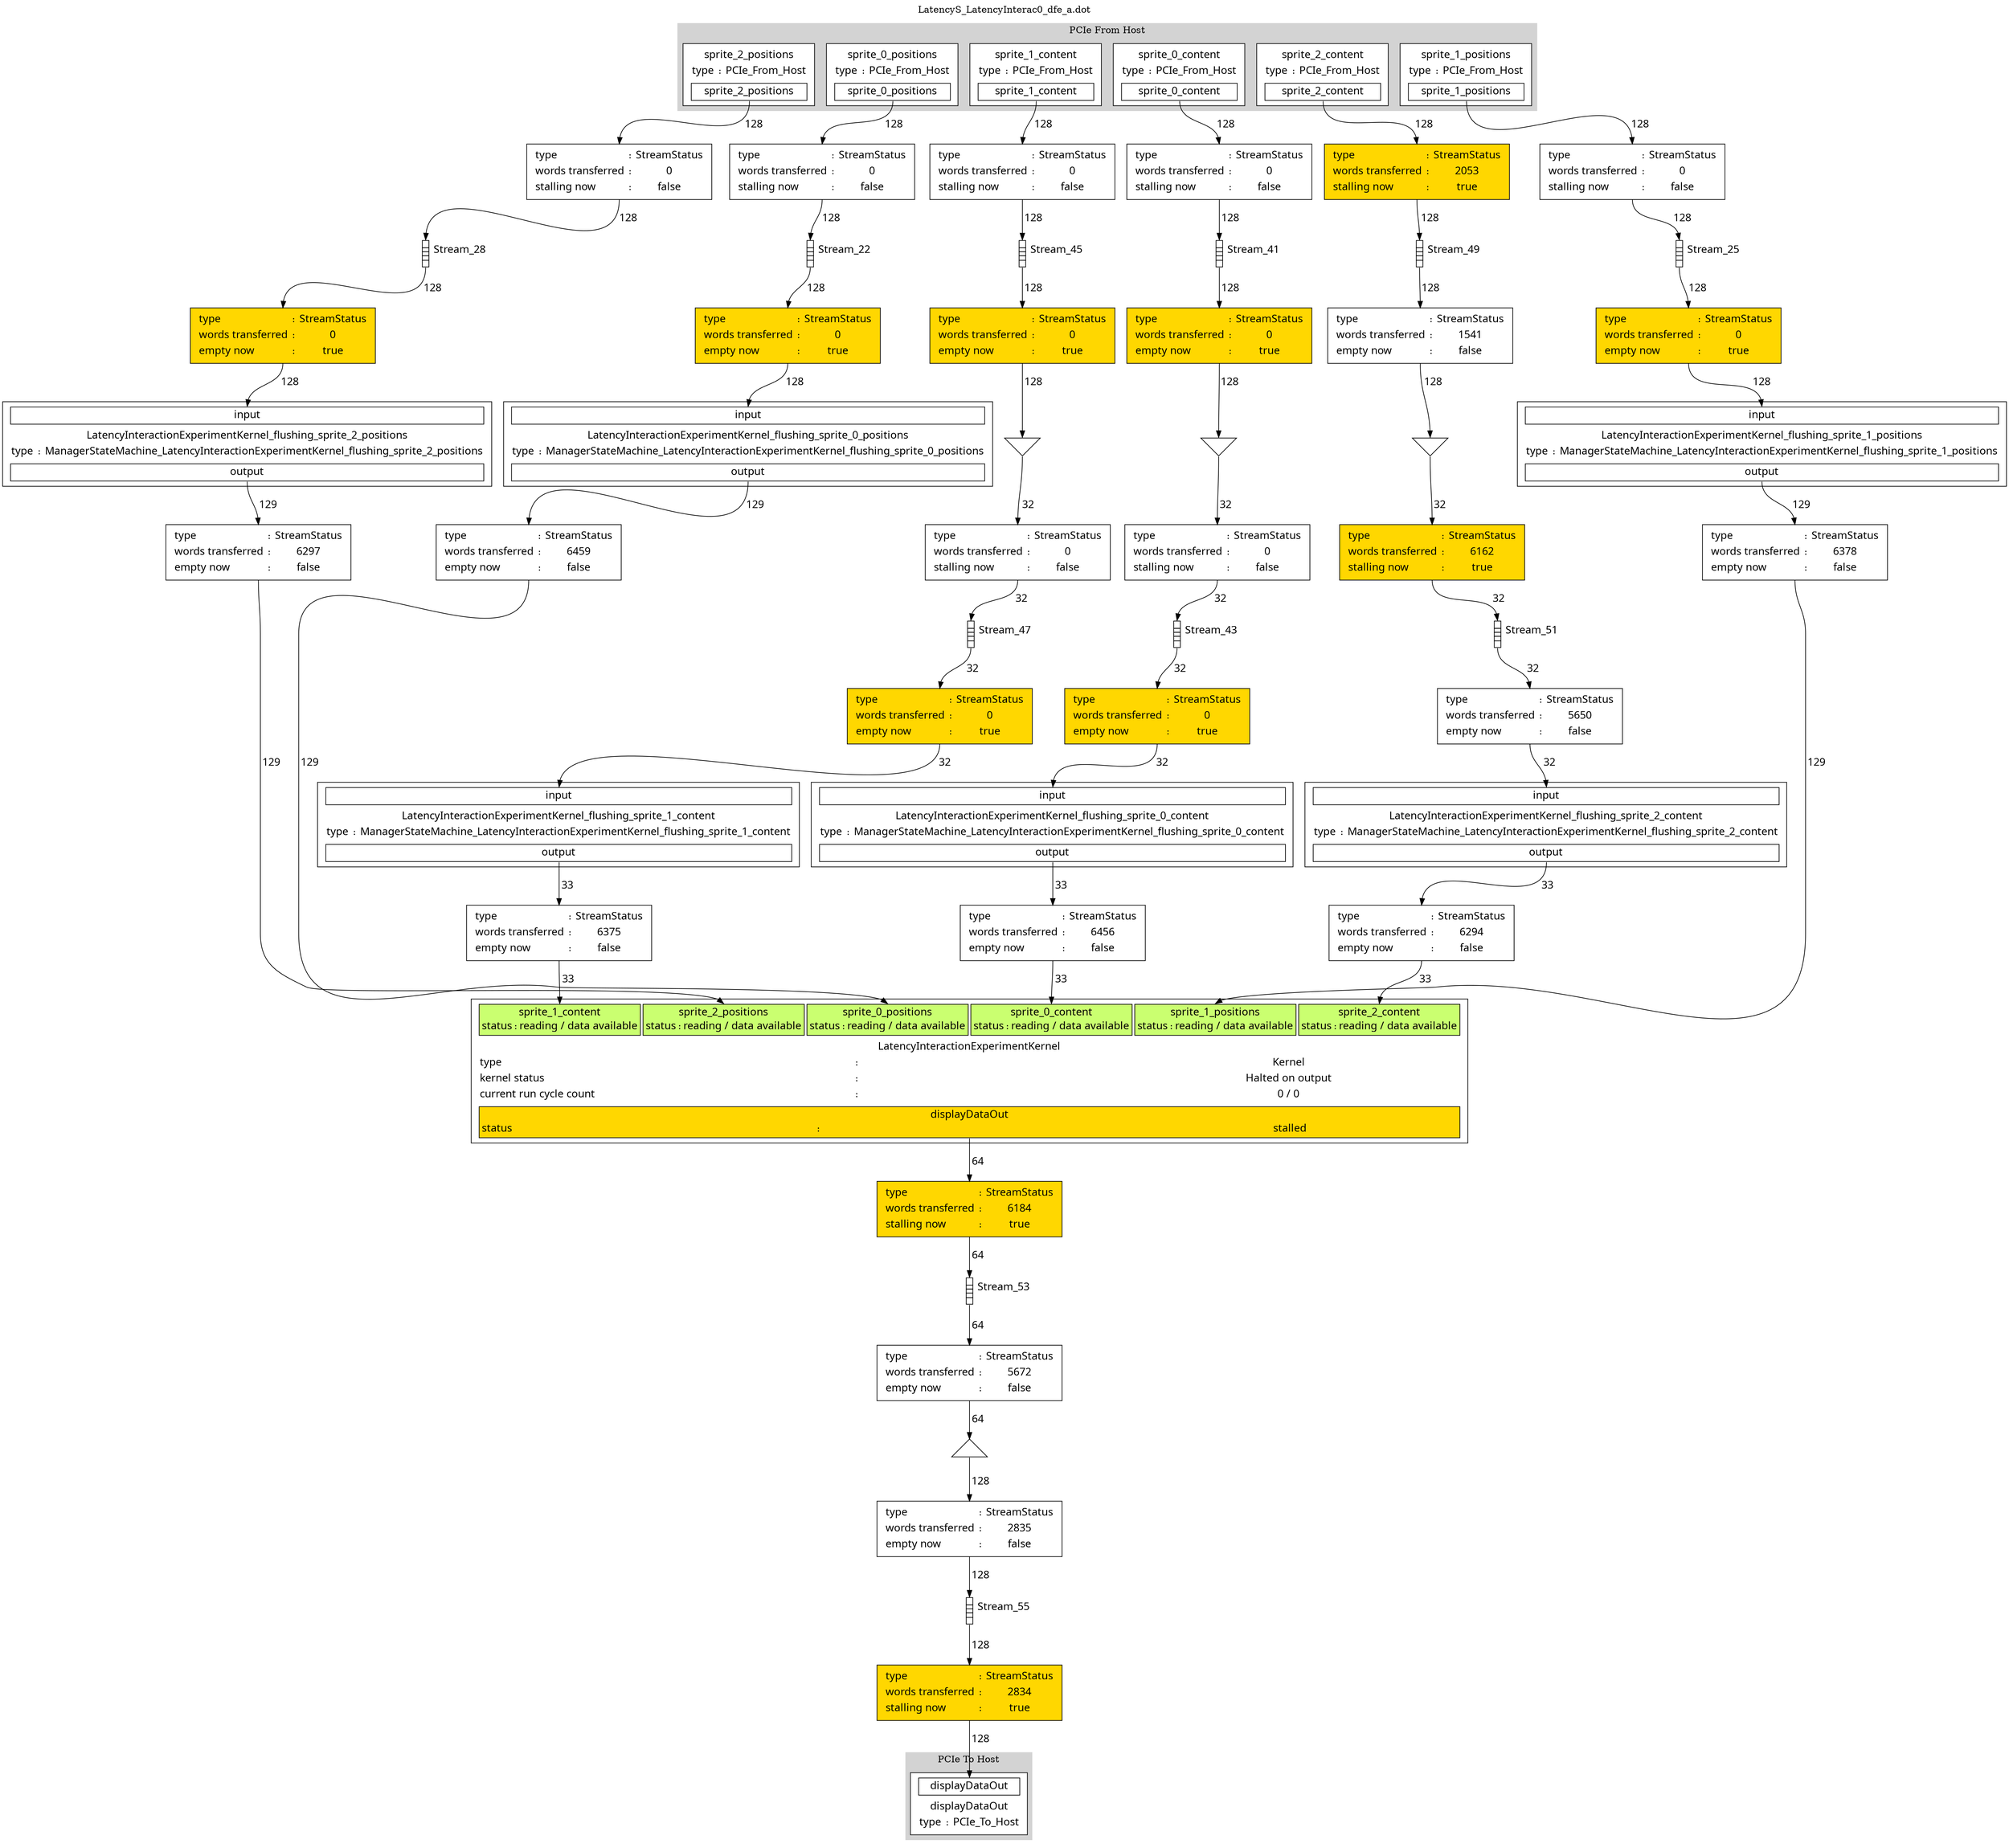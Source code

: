 digraph manager_compiler_graph {
label="LatencyS_LatencyInterac0_dfe_a.dot"; labelloc="t"
// free manager nodes
STREAMSTATUS_Stream_49_output[shape="box", color = "black", style="solid,filled", penwidth=1, fillcolor="white", label=<<TABLE  BORDER="0" CELLPADDING="0" CELLSPACING="0"><TR><TD BORDER="0" PORT="node_info"><TABLE  BORDER="0" CELLPADDING="1" CELLSPACING="4"><TR><TD BORDER="0" COLSPAN="1" ALIGN="LEFT"><FONT COLOR="black" FACE="sans-serif" POINT-SIZE="16">type</FONT></TD><TD ALIGN="LEFT">:</TD><TD BORDER="0" COLSPAN="1"><FONT COLOR="black" FACE="sans-serif" POINT-SIZE="16">StreamStatus</FONT></TD></TR><TR><TD BORDER="0" COLSPAN="1" ALIGN="LEFT"><FONT COLOR="black" FACE="sans-serif" POINT-SIZE="16">words transferred</FONT></TD><TD ALIGN="LEFT">:</TD><TD BORDER="0" COLSPAN="1"><FONT COLOR="black" FACE="sans-serif" POINT-SIZE="16">1541</FONT></TD></TR><TR><TD BORDER="0" COLSPAN="1" ALIGN="LEFT"><FONT COLOR="black" FACE="sans-serif" POINT-SIZE="16">empty now</FONT></TD><TD ALIGN="LEFT">:</TD><TD BORDER="0" COLSPAN="1"><FONT COLOR="black" FACE="sans-serif" POINT-SIZE="16">false</FONT></TD></TR></TABLE></TD></TR></TABLE>>];
STREAMSTATUS_sprite_0_content_sprite_0_content[shape="box", color = "black", style="solid,filled", penwidth=1, fillcolor="white", label=<<TABLE  BORDER="0" CELLPADDING="0" CELLSPACING="0"><TR><TD BORDER="0" PORT="node_info"><TABLE  BORDER="0" CELLPADDING="1" CELLSPACING="4"><TR><TD BORDER="0" COLSPAN="1" ALIGN="LEFT"><FONT COLOR="black" FACE="sans-serif" POINT-SIZE="16">type</FONT></TD><TD ALIGN="LEFT">:</TD><TD BORDER="0" COLSPAN="1"><FONT COLOR="black" FACE="sans-serif" POINT-SIZE="16">StreamStatus</FONT></TD></TR><TR><TD BORDER="0" COLSPAN="1" ALIGN="LEFT"><FONT COLOR="black" FACE="sans-serif" POINT-SIZE="16">words transferred</FONT></TD><TD ALIGN="LEFT">:</TD><TD BORDER="0" COLSPAN="1"><FONT COLOR="black" FACE="sans-serif" POINT-SIZE="16">0</FONT></TD></TR><TR><TD BORDER="0" COLSPAN="1" ALIGN="LEFT"><FONT COLOR="black" FACE="sans-serif" POINT-SIZE="16">stalling now</FONT></TD><TD ALIGN="LEFT">:</TD><TD BORDER="0" COLSPAN="1"><FONT COLOR="black" FACE="sans-serif" POINT-SIZE="16">false</FONT></TD></TR></TABLE></TD></TR></TABLE>>];
STREAMSTATUS_LatencyInteractionExperimentKernel_flushing_sprite_2_positions_output[shape="box", color = "black", style="solid,filled", penwidth=1, fillcolor="white", label=<<TABLE  BORDER="0" CELLPADDING="0" CELLSPACING="0"><TR><TD BORDER="0" PORT="node_info"><TABLE  BORDER="0" CELLPADDING="1" CELLSPACING="4"><TR><TD BORDER="0" COLSPAN="1" ALIGN="LEFT"><FONT COLOR="black" FACE="sans-serif" POINT-SIZE="16">type</FONT></TD><TD ALIGN="LEFT">:</TD><TD BORDER="0" COLSPAN="1"><FONT COLOR="black" FACE="sans-serif" POINT-SIZE="16">StreamStatus</FONT></TD></TR><TR><TD BORDER="0" COLSPAN="1" ALIGN="LEFT"><FONT COLOR="black" FACE="sans-serif" POINT-SIZE="16">words transferred</FONT></TD><TD ALIGN="LEFT">:</TD><TD BORDER="0" COLSPAN="1"><FONT COLOR="black" FACE="sans-serif" POINT-SIZE="16">6297</FONT></TD></TR><TR><TD BORDER="0" COLSPAN="1" ALIGN="LEFT"><FONT COLOR="black" FACE="sans-serif" POINT-SIZE="16">empty now</FONT></TD><TD ALIGN="LEFT">:</TD><TD BORDER="0" COLSPAN="1"><FONT COLOR="black" FACE="sans-serif" POINT-SIZE="16">false</FONT></TD></TR></TABLE></TD></TR></TABLE>>];
LatencyInteractionExperimentKernel_flushing_sprite_0_content[shape="box", color = "black", style="solid,filled", penwidth=1, fillcolor="white", label=<<TABLE  BORDER="0" CELLPADDING="0" CELLSPACING="0"><TR><TD BORDER="0" PORT="inputs"><TABLE  BORDER="0" CELLPADDING="1" CELLSPACING="4"><TR><TD BORDER="1" BGCOLOR="white" PORT="input" ><TABLE BORDER="0" CELLPADDING="1" CELLSPACING="1"><TR><TD BORDER="0" COLSPAN="3"><FONT COLOR="black" FACE="sans-serif" POINT-SIZE="16">input</FONT></TD></TR></TABLE></TD></TR></TABLE></TD></TR><TR><TD BORDER="0" PORT="node_info"><TABLE  BORDER="0" CELLPADDING="1" CELLSPACING="4"><TR><TD BORDER="0" COLSPAN="3"><FONT COLOR="black" FACE="sans-serif" POINT-SIZE="16">LatencyInteractionExperimentKernel_flushing_sprite_0_content</FONT></TD></TR><TR><TD BORDER="0" COLSPAN="1" ALIGN="LEFT"><FONT COLOR="black" FACE="sans-serif" POINT-SIZE="16">type</FONT></TD><TD ALIGN="LEFT">:</TD><TD BORDER="0" COLSPAN="1"><FONT COLOR="black" FACE="sans-serif" POINT-SIZE="16">ManagerStateMachine_LatencyInteractionExperimentKernel_flushing_sprite_0_content</FONT></TD></TR></TABLE></TD></TR><TR><TD BORDER="0" PORT="outputs"><TABLE  BORDER="0" CELLPADDING="1" CELLSPACING="4"><TR><TD BORDER="1" BGCOLOR="white" PORT="output" ><TABLE BORDER="0" CELLPADDING="1" CELLSPACING="1"><TR><TD BORDER="0" COLSPAN="3"><FONT COLOR="black" FACE="sans-serif" POINT-SIZE="16">output</FONT></TD></TR></TABLE></TD></TR></TABLE></TD></TR></TABLE>>];
STREAMSTATUS_Stream_31_output[shape="box", color = "black", style="solid,filled", penwidth=1, fillcolor="white", label=<<TABLE  BORDER="0" CELLPADDING="0" CELLSPACING="0"><TR><TD BORDER="0" PORT="node_info"><TABLE  BORDER="0" CELLPADDING="1" CELLSPACING="4"><TR><TD BORDER="0" COLSPAN="1" ALIGN="LEFT"><FONT COLOR="black" FACE="sans-serif" POINT-SIZE="16">type</FONT></TD><TD ALIGN="LEFT">:</TD><TD BORDER="0" COLSPAN="1"><FONT COLOR="black" FACE="sans-serif" POINT-SIZE="16">StreamStatus</FONT></TD></TR><TR><TD BORDER="0" COLSPAN="1" ALIGN="LEFT"><FONT COLOR="black" FACE="sans-serif" POINT-SIZE="16">words transferred</FONT></TD><TD ALIGN="LEFT">:</TD><TD BORDER="0" COLSPAN="1"><FONT COLOR="black" FACE="sans-serif" POINT-SIZE="16">0</FONT></TD></TR><TR><TD BORDER="0" COLSPAN="1" ALIGN="LEFT"><FONT COLOR="black" FACE="sans-serif" POINT-SIZE="16">stalling now</FONT></TD><TD ALIGN="LEFT">:</TD><TD BORDER="0" COLSPAN="1"><FONT COLOR="black" FACE="sans-serif" POINT-SIZE="16">false</FONT></TD></TR></TABLE></TD></TR></TABLE>>];
STREAMSTATUS_LatencyInteractionExperimentKernel_flushing_sprite_0_positions_output[shape="box", color = "black", style="solid,filled", penwidth=1, fillcolor="white", label=<<TABLE  BORDER="0" CELLPADDING="0" CELLSPACING="0"><TR><TD BORDER="0" PORT="node_info"><TABLE  BORDER="0" CELLPADDING="1" CELLSPACING="4"><TR><TD BORDER="0" COLSPAN="1" ALIGN="LEFT"><FONT COLOR="black" FACE="sans-serif" POINT-SIZE="16">type</FONT></TD><TD ALIGN="LEFT">:</TD><TD BORDER="0" COLSPAN="1"><FONT COLOR="black" FACE="sans-serif" POINT-SIZE="16">StreamStatus</FONT></TD></TR><TR><TD BORDER="0" COLSPAN="1" ALIGN="LEFT"><FONT COLOR="black" FACE="sans-serif" POINT-SIZE="16">words transferred</FONT></TD><TD ALIGN="LEFT">:</TD><TD BORDER="0" COLSPAN="1"><FONT COLOR="black" FACE="sans-serif" POINT-SIZE="16">6459</FONT></TD></TR><TR><TD BORDER="0" COLSPAN="1" ALIGN="LEFT"><FONT COLOR="black" FACE="sans-serif" POINT-SIZE="16">empty now</FONT></TD><TD ALIGN="LEFT">:</TD><TD BORDER="0" COLSPAN="1"><FONT COLOR="black" FACE="sans-serif" POINT-SIZE="16">false</FONT></TD></TR></TABLE></TD></TR></TABLE>>];
STREAMSTATUS_Stream_53_output[shape="box", color = "black", style="solid,filled", penwidth=1, fillcolor="white", label=<<TABLE  BORDER="0" CELLPADDING="0" CELLSPACING="0"><TR><TD BORDER="0" PORT="node_info"><TABLE  BORDER="0" CELLPADDING="1" CELLSPACING="4"><TR><TD BORDER="0" COLSPAN="1" ALIGN="LEFT"><FONT COLOR="black" FACE="sans-serif" POINT-SIZE="16">type</FONT></TD><TD ALIGN="LEFT">:</TD><TD BORDER="0" COLSPAN="1"><FONT COLOR="black" FACE="sans-serif" POINT-SIZE="16">StreamStatus</FONT></TD></TR><TR><TD BORDER="0" COLSPAN="1" ALIGN="LEFT"><FONT COLOR="black" FACE="sans-serif" POINT-SIZE="16">words transferred</FONT></TD><TD ALIGN="LEFT">:</TD><TD BORDER="0" COLSPAN="1"><FONT COLOR="black" FACE="sans-serif" POINT-SIZE="16">5672</FONT></TD></TR><TR><TD BORDER="0" COLSPAN="1" ALIGN="LEFT"><FONT COLOR="black" FACE="sans-serif" POINT-SIZE="16">empty now</FONT></TD><TD ALIGN="LEFT">:</TD><TD BORDER="0" COLSPAN="1"><FONT COLOR="black" FACE="sans-serif" POINT-SIZE="16">false</FONT></TD></TR></TABLE></TD></TR></TABLE>>];
STREAMSTATUS_sprite_2_positions_sprite_2_positions[shape="box", color = "black", style="solid,filled", penwidth=1, fillcolor="white", label=<<TABLE  BORDER="0" CELLPADDING="0" CELLSPACING="0"><TR><TD BORDER="0" PORT="node_info"><TABLE  BORDER="0" CELLPADDING="1" CELLSPACING="4"><TR><TD BORDER="0" COLSPAN="1" ALIGN="LEFT"><FONT COLOR="black" FACE="sans-serif" POINT-SIZE="16">type</FONT></TD><TD ALIGN="LEFT">:</TD><TD BORDER="0" COLSPAN="1"><FONT COLOR="black" FACE="sans-serif" POINT-SIZE="16">StreamStatus</FONT></TD></TR><TR><TD BORDER="0" COLSPAN="1" ALIGN="LEFT"><FONT COLOR="black" FACE="sans-serif" POINT-SIZE="16">words transferred</FONT></TD><TD ALIGN="LEFT">:</TD><TD BORDER="0" COLSPAN="1"><FONT COLOR="black" FACE="sans-serif" POINT-SIZE="16">0</FONT></TD></TR><TR><TD BORDER="0" COLSPAN="1" ALIGN="LEFT"><FONT COLOR="black" FACE="sans-serif" POINT-SIZE="16">stalling now</FONT></TD><TD ALIGN="LEFT">:</TD><TD BORDER="0" COLSPAN="1"><FONT COLOR="black" FACE="sans-serif" POINT-SIZE="16">false</FONT></TD></TR></TABLE></TD></TR></TABLE>>];
LatencyInteractionExperimentKernel_flushing_sprite_2_content[shape="box", color = "black", style="solid,filled", penwidth=1, fillcolor="white", label=<<TABLE  BORDER="0" CELLPADDING="0" CELLSPACING="0"><TR><TD BORDER="0" PORT="inputs"><TABLE  BORDER="0" CELLPADDING="1" CELLSPACING="4"><TR><TD BORDER="1" BGCOLOR="white" PORT="input" ><TABLE BORDER="0" CELLPADDING="1" CELLSPACING="1"><TR><TD BORDER="0" COLSPAN="3"><FONT COLOR="black" FACE="sans-serif" POINT-SIZE="16">input</FONT></TD></TR></TABLE></TD></TR></TABLE></TD></TR><TR><TD BORDER="0" PORT="node_info"><TABLE  BORDER="0" CELLPADDING="1" CELLSPACING="4"><TR><TD BORDER="0" COLSPAN="3"><FONT COLOR="black" FACE="sans-serif" POINT-SIZE="16">LatencyInteractionExperimentKernel_flushing_sprite_2_content</FONT></TD></TR><TR><TD BORDER="0" COLSPAN="1" ALIGN="LEFT"><FONT COLOR="black" FACE="sans-serif" POINT-SIZE="16">type</FONT></TD><TD ALIGN="LEFT">:</TD><TD BORDER="0" COLSPAN="1"><FONT COLOR="black" FACE="sans-serif" POINT-SIZE="16">ManagerStateMachine_LatencyInteractionExperimentKernel_flushing_sprite_2_content</FONT></TD></TR></TABLE></TD></TR><TR><TD BORDER="0" PORT="outputs"><TABLE  BORDER="0" CELLPADDING="1" CELLSPACING="4"><TR><TD BORDER="1" BGCOLOR="white" PORT="output" ><TABLE BORDER="0" CELLPADDING="1" CELLSPACING="1"><TR><TD BORDER="0" COLSPAN="3"><FONT COLOR="black" FACE="sans-serif" POINT-SIZE="16">output</FONT></TD></TR></TABLE></TD></TR></TABLE></TD></TR></TABLE>>];
LatencyInteractionExperimentKernel_flushing_sprite_2_positions[shape="box", color = "black", style="solid,filled", penwidth=1, fillcolor="white", label=<<TABLE  BORDER="0" CELLPADDING="0" CELLSPACING="0"><TR><TD BORDER="0" PORT="inputs"><TABLE  BORDER="0" CELLPADDING="1" CELLSPACING="4"><TR><TD BORDER="1" BGCOLOR="white" PORT="input" ><TABLE BORDER="0" CELLPADDING="1" CELLSPACING="1"><TR><TD BORDER="0" COLSPAN="3"><FONT COLOR="black" FACE="sans-serif" POINT-SIZE="16">input</FONT></TD></TR></TABLE></TD></TR></TABLE></TD></TR><TR><TD BORDER="0" PORT="node_info"><TABLE  BORDER="0" CELLPADDING="1" CELLSPACING="4"><TR><TD BORDER="0" COLSPAN="3"><FONT COLOR="black" FACE="sans-serif" POINT-SIZE="16">LatencyInteractionExperimentKernel_flushing_sprite_2_positions</FONT></TD></TR><TR><TD BORDER="0" COLSPAN="1" ALIGN="LEFT"><FONT COLOR="black" FACE="sans-serif" POINT-SIZE="16">type</FONT></TD><TD ALIGN="LEFT">:</TD><TD BORDER="0" COLSPAN="1"><FONT COLOR="black" FACE="sans-serif" POINT-SIZE="16">ManagerStateMachine_LatencyInteractionExperimentKernel_flushing_sprite_2_positions</FONT></TD></TR></TABLE></TD></TR><TR><TD BORDER="0" PORT="outputs"><TABLE  BORDER="0" CELLPADDING="1" CELLSPACING="4"><TR><TD BORDER="1" BGCOLOR="white" PORT="output" ><TABLE BORDER="0" CELLPADDING="1" CELLSPACING="1"><TR><TD BORDER="0" COLSPAN="3"><FONT COLOR="black" FACE="sans-serif" POINT-SIZE="16">output</FONT></TD></TR></TABLE></TD></TR></TABLE></TD></TR></TABLE>>];
STREAMSTATUS_Stream_28_output[shape="box", color = "black", style="solid,filled", penwidth=1, fillcolor="gold", label=<<TABLE  BORDER="0" CELLPADDING="0" CELLSPACING="0"><TR><TD BORDER="0" PORT="node_info"><TABLE  BORDER="0" CELLPADDING="1" CELLSPACING="4"><TR><TD BORDER="0" COLSPAN="1" ALIGN="LEFT"><FONT COLOR="black" FACE="sans-serif" POINT-SIZE="16">type</FONT></TD><TD ALIGN="LEFT">:</TD><TD BORDER="0" COLSPAN="1"><FONT COLOR="black" FACE="sans-serif" POINT-SIZE="16">StreamStatus</FONT></TD></TR><TR><TD BORDER="0" COLSPAN="1" ALIGN="LEFT"><FONT COLOR="black" FACE="sans-serif" POINT-SIZE="16">words transferred</FONT></TD><TD ALIGN="LEFT">:</TD><TD BORDER="0" COLSPAN="1"><FONT COLOR="black" FACE="sans-serif" POINT-SIZE="16">0</FONT></TD></TR><TR><TD BORDER="0" COLSPAN="1" ALIGN="LEFT"><FONT COLOR="black" FACE="sans-serif" POINT-SIZE="16">empty now</FONT></TD><TD ALIGN="LEFT">:</TD><TD BORDER="0" COLSPAN="1"><FONT COLOR="black" FACE="sans-serif" POINT-SIZE="16">true</FONT></TD></TR></TABLE></TD></TR></TABLE>>];
STREAMSTATUS_Stream_41_output[shape="box", color = "black", style="solid,filled", penwidth=1, fillcolor="gold", label=<<TABLE  BORDER="0" CELLPADDING="0" CELLSPACING="0"><TR><TD BORDER="0" PORT="node_info"><TABLE  BORDER="0" CELLPADDING="1" CELLSPACING="4"><TR><TD BORDER="0" COLSPAN="1" ALIGN="LEFT"><FONT COLOR="black" FACE="sans-serif" POINT-SIZE="16">type</FONT></TD><TD ALIGN="LEFT">:</TD><TD BORDER="0" COLSPAN="1"><FONT COLOR="black" FACE="sans-serif" POINT-SIZE="16">StreamStatus</FONT></TD></TR><TR><TD BORDER="0" COLSPAN="1" ALIGN="LEFT"><FONT COLOR="black" FACE="sans-serif" POINT-SIZE="16">words transferred</FONT></TD><TD ALIGN="LEFT">:</TD><TD BORDER="0" COLSPAN="1"><FONT COLOR="black" FACE="sans-serif" POINT-SIZE="16">0</FONT></TD></TR><TR><TD BORDER="0" COLSPAN="1" ALIGN="LEFT"><FONT COLOR="black" FACE="sans-serif" POINT-SIZE="16">empty now</FONT></TD><TD ALIGN="LEFT">:</TD><TD BORDER="0" COLSPAN="1"><FONT COLOR="black" FACE="sans-serif" POINT-SIZE="16">true</FONT></TD></TR></TABLE></TD></TR></TABLE>>];
STREAMSTATUS_Stream_51_output[shape="box", color = "black", style="solid,filled", penwidth=1, fillcolor="white", label=<<TABLE  BORDER="0" CELLPADDING="0" CELLSPACING="0"><TR><TD BORDER="0" PORT="node_info"><TABLE  BORDER="0" CELLPADDING="1" CELLSPACING="4"><TR><TD BORDER="0" COLSPAN="1" ALIGN="LEFT"><FONT COLOR="black" FACE="sans-serif" POINT-SIZE="16">type</FONT></TD><TD ALIGN="LEFT">:</TD><TD BORDER="0" COLSPAN="1"><FONT COLOR="black" FACE="sans-serif" POINT-SIZE="16">StreamStatus</FONT></TD></TR><TR><TD BORDER="0" COLSPAN="1" ALIGN="LEFT"><FONT COLOR="black" FACE="sans-serif" POINT-SIZE="16">words transferred</FONT></TD><TD ALIGN="LEFT">:</TD><TD BORDER="0" COLSPAN="1"><FONT COLOR="black" FACE="sans-serif" POINT-SIZE="16">5650</FONT></TD></TR><TR><TD BORDER="0" COLSPAN="1" ALIGN="LEFT"><FONT COLOR="black" FACE="sans-serif" POINT-SIZE="16">empty now</FONT></TD><TD ALIGN="LEFT">:</TD><TD BORDER="0" COLSPAN="1"><FONT COLOR="black" FACE="sans-serif" POINT-SIZE="16">false</FONT></TD></TR></TABLE></TD></TR></TABLE>>];
STREAMSTATUS_LatencyInteractionExperimentKernel_flushing_sprite_1_content_output[shape="box", color = "black", style="solid,filled", penwidth=1, fillcolor="white", label=<<TABLE  BORDER="0" CELLPADDING="0" CELLSPACING="0"><TR><TD BORDER="0" PORT="node_info"><TABLE  BORDER="0" CELLPADDING="1" CELLSPACING="4"><TR><TD BORDER="0" COLSPAN="1" ALIGN="LEFT"><FONT COLOR="black" FACE="sans-serif" POINT-SIZE="16">type</FONT></TD><TD ALIGN="LEFT">:</TD><TD BORDER="0" COLSPAN="1"><FONT COLOR="black" FACE="sans-serif" POINT-SIZE="16">StreamStatus</FONT></TD></TR><TR><TD BORDER="0" COLSPAN="1" ALIGN="LEFT"><FONT COLOR="black" FACE="sans-serif" POINT-SIZE="16">words transferred</FONT></TD><TD ALIGN="LEFT">:</TD><TD BORDER="0" COLSPAN="1"><FONT COLOR="black" FACE="sans-serif" POINT-SIZE="16">6375</FONT></TD></TR><TR><TD BORDER="0" COLSPAN="1" ALIGN="LEFT"><FONT COLOR="black" FACE="sans-serif" POINT-SIZE="16">empty now</FONT></TD><TD ALIGN="LEFT">:</TD><TD BORDER="0" COLSPAN="1"><FONT COLOR="black" FACE="sans-serif" POINT-SIZE="16">false</FONT></TD></TR></TABLE></TD></TR></TABLE>>];
STREAMSTATUS_LatencyInteractionExperimentKernel_flushing_sprite_0_content_output[shape="box", color = "black", style="solid,filled", penwidth=1, fillcolor="white", label=<<TABLE  BORDER="0" CELLPADDING="0" CELLSPACING="0"><TR><TD BORDER="0" PORT="node_info"><TABLE  BORDER="0" CELLPADDING="1" CELLSPACING="4"><TR><TD BORDER="0" COLSPAN="1" ALIGN="LEFT"><FONT COLOR="black" FACE="sans-serif" POINT-SIZE="16">type</FONT></TD><TD ALIGN="LEFT">:</TD><TD BORDER="0" COLSPAN="1"><FONT COLOR="black" FACE="sans-serif" POINT-SIZE="16">StreamStatus</FONT></TD></TR><TR><TD BORDER="0" COLSPAN="1" ALIGN="LEFT"><FONT COLOR="black" FACE="sans-serif" POINT-SIZE="16">words transferred</FONT></TD><TD ALIGN="LEFT">:</TD><TD BORDER="0" COLSPAN="1"><FONT COLOR="black" FACE="sans-serif" POINT-SIZE="16">6456</FONT></TD></TR><TR><TD BORDER="0" COLSPAN="1" ALIGN="LEFT"><FONT COLOR="black" FACE="sans-serif" POINT-SIZE="16">empty now</FONT></TD><TD ALIGN="LEFT">:</TD><TD BORDER="0" COLSPAN="1"><FONT COLOR="black" FACE="sans-serif" POINT-SIZE="16">false</FONT></TD></TR></TABLE></TD></TR></TABLE>>];
LatencyInteractionExperimentKernel_flushing_sprite_1_positions[shape="box", color = "black", style="solid,filled", penwidth=1, fillcolor="white", label=<<TABLE  BORDER="0" CELLPADDING="0" CELLSPACING="0"><TR><TD BORDER="0" PORT="inputs"><TABLE  BORDER="0" CELLPADDING="1" CELLSPACING="4"><TR><TD BORDER="1" BGCOLOR="white" PORT="input" ><TABLE BORDER="0" CELLPADDING="1" CELLSPACING="1"><TR><TD BORDER="0" COLSPAN="3"><FONT COLOR="black" FACE="sans-serif" POINT-SIZE="16">input</FONT></TD></TR></TABLE></TD></TR></TABLE></TD></TR><TR><TD BORDER="0" PORT="node_info"><TABLE  BORDER="0" CELLPADDING="1" CELLSPACING="4"><TR><TD BORDER="0" COLSPAN="3"><FONT COLOR="black" FACE="sans-serif" POINT-SIZE="16">LatencyInteractionExperimentKernel_flushing_sprite_1_positions</FONT></TD></TR><TR><TD BORDER="0" COLSPAN="1" ALIGN="LEFT"><FONT COLOR="black" FACE="sans-serif" POINT-SIZE="16">type</FONT></TD><TD ALIGN="LEFT">:</TD><TD BORDER="0" COLSPAN="1"><FONT COLOR="black" FACE="sans-serif" POINT-SIZE="16">ManagerStateMachine_LatencyInteractionExperimentKernel_flushing_sprite_1_positions</FONT></TD></TR></TABLE></TD></TR><TR><TD BORDER="0" PORT="outputs"><TABLE  BORDER="0" CELLPADDING="1" CELLSPACING="4"><TR><TD BORDER="1" BGCOLOR="white" PORT="output" ><TABLE BORDER="0" CELLPADDING="1" CELLSPACING="1"><TR><TD BORDER="0" COLSPAN="3"><FONT COLOR="black" FACE="sans-serif" POINT-SIZE="16">output</FONT></TD></TR></TABLE></TD></TR></TABLE></TD></TR></TABLE>>];
STREAMSTATUS_LatencyInteractionExperimentKernel_displayDataOut[shape="box", color = "black", style="solid,filled", penwidth=1, fillcolor="gold", label=<<TABLE  BORDER="0" CELLPADDING="0" CELLSPACING="0"><TR><TD BORDER="0" PORT="node_info"><TABLE  BORDER="0" CELLPADDING="1" CELLSPACING="4"><TR><TD BORDER="0" COLSPAN="1" ALIGN="LEFT"><FONT COLOR="black" FACE="sans-serif" POINT-SIZE="16">type</FONT></TD><TD ALIGN="LEFT">:</TD><TD BORDER="0" COLSPAN="1"><FONT COLOR="black" FACE="sans-serif" POINT-SIZE="16">StreamStatus</FONT></TD></TR><TR><TD BORDER="0" COLSPAN="1" ALIGN="LEFT"><FONT COLOR="black" FACE="sans-serif" POINT-SIZE="16">words transferred</FONT></TD><TD ALIGN="LEFT">:</TD><TD BORDER="0" COLSPAN="1"><FONT COLOR="black" FACE="sans-serif" POINT-SIZE="16">6184</FONT></TD></TR><TR><TD BORDER="0" COLSPAN="1" ALIGN="LEFT"><FONT COLOR="black" FACE="sans-serif" POINT-SIZE="16">stalling now</FONT></TD><TD ALIGN="LEFT">:</TD><TD BORDER="0" COLSPAN="1"><FONT COLOR="black" FACE="sans-serif" POINT-SIZE="16">true</FONT></TD></TR></TABLE></TD></TR></TABLE>>];
LatencyInteractionExperimentKernel_flushing_sprite_1_content[shape="box", color = "black", style="solid,filled", penwidth=1, fillcolor="white", label=<<TABLE  BORDER="0" CELLPADDING="0" CELLSPACING="0"><TR><TD BORDER="0" PORT="inputs"><TABLE  BORDER="0" CELLPADDING="1" CELLSPACING="4"><TR><TD BORDER="1" BGCOLOR="white" PORT="input" ><TABLE BORDER="0" CELLPADDING="1" CELLSPACING="1"><TR><TD BORDER="0" COLSPAN="3"><FONT COLOR="black" FACE="sans-serif" POINT-SIZE="16">input</FONT></TD></TR></TABLE></TD></TR></TABLE></TD></TR><TR><TD BORDER="0" PORT="node_info"><TABLE  BORDER="0" CELLPADDING="1" CELLSPACING="4"><TR><TD BORDER="0" COLSPAN="3"><FONT COLOR="black" FACE="sans-serif" POINT-SIZE="16">LatencyInteractionExperimentKernel_flushing_sprite_1_content</FONT></TD></TR><TR><TD BORDER="0" COLSPAN="1" ALIGN="LEFT"><FONT COLOR="black" FACE="sans-serif" POINT-SIZE="16">type</FONT></TD><TD ALIGN="LEFT">:</TD><TD BORDER="0" COLSPAN="1"><FONT COLOR="black" FACE="sans-serif" POINT-SIZE="16">ManagerStateMachine_LatencyInteractionExperimentKernel_flushing_sprite_1_content</FONT></TD></TR></TABLE></TD></TR><TR><TD BORDER="0" PORT="outputs"><TABLE  BORDER="0" CELLPADDING="1" CELLSPACING="4"><TR><TD BORDER="1" BGCOLOR="white" PORT="output" ><TABLE BORDER="0" CELLPADDING="1" CELLSPACING="1"><TR><TD BORDER="0" COLSPAN="3"><FONT COLOR="black" FACE="sans-serif" POINT-SIZE="16">output</FONT></TD></TR></TABLE></TD></TR></TABLE></TD></TR></TABLE>>];
STREAMSTATUS_LatencyInteractionExperimentKernel_flushing_sprite_2_content_output[shape="box", color = "black", style="solid,filled", penwidth=1, fillcolor="white", label=<<TABLE  BORDER="0" CELLPADDING="0" CELLSPACING="0"><TR><TD BORDER="0" PORT="node_info"><TABLE  BORDER="0" CELLPADDING="1" CELLSPACING="4"><TR><TD BORDER="0" COLSPAN="1" ALIGN="LEFT"><FONT COLOR="black" FACE="sans-serif" POINT-SIZE="16">type</FONT></TD><TD ALIGN="LEFT">:</TD><TD BORDER="0" COLSPAN="1"><FONT COLOR="black" FACE="sans-serif" POINT-SIZE="16">StreamStatus</FONT></TD></TR><TR><TD BORDER="0" COLSPAN="1" ALIGN="LEFT"><FONT COLOR="black" FACE="sans-serif" POINT-SIZE="16">words transferred</FONT></TD><TD ALIGN="LEFT">:</TD><TD BORDER="0" COLSPAN="1"><FONT COLOR="black" FACE="sans-serif" POINT-SIZE="16">6294</FONT></TD></TR><TR><TD BORDER="0" COLSPAN="1" ALIGN="LEFT"><FONT COLOR="black" FACE="sans-serif" POINT-SIZE="16">empty now</FONT></TD><TD ALIGN="LEFT">:</TD><TD BORDER="0" COLSPAN="1"><FONT COLOR="black" FACE="sans-serif" POINT-SIZE="16">false</FONT></TD></TR></TABLE></TD></TR></TABLE>>];
STREAMSTATUS_Stream_20_output[shape="box", color = "black", style="solid,filled", penwidth=1, fillcolor="white", label=<<TABLE  BORDER="0" CELLPADDING="0" CELLSPACING="0"><TR><TD BORDER="0" PORT="node_info"><TABLE  BORDER="0" CELLPADDING="1" CELLSPACING="4"><TR><TD BORDER="0" COLSPAN="1" ALIGN="LEFT"><FONT COLOR="black" FACE="sans-serif" POINT-SIZE="16">type</FONT></TD><TD ALIGN="LEFT">:</TD><TD BORDER="0" COLSPAN="1"><FONT COLOR="black" FACE="sans-serif" POINT-SIZE="16">StreamStatus</FONT></TD></TR><TR><TD BORDER="0" COLSPAN="1" ALIGN="LEFT"><FONT COLOR="black" FACE="sans-serif" POINT-SIZE="16">words transferred</FONT></TD><TD ALIGN="LEFT">:</TD><TD BORDER="0" COLSPAN="1"><FONT COLOR="black" FACE="sans-serif" POINT-SIZE="16">2835</FONT></TD></TR><TR><TD BORDER="0" COLSPAN="1" ALIGN="LEFT"><FONT COLOR="black" FACE="sans-serif" POINT-SIZE="16">empty now</FONT></TD><TD ALIGN="LEFT">:</TD><TD BORDER="0" COLSPAN="1"><FONT COLOR="black" FACE="sans-serif" POINT-SIZE="16">false</FONT></TD></TR></TABLE></TD></TR></TABLE>>];
STREAMSTATUS_Stream_37_output[shape="box", color = "black", style="solid,filled", penwidth=1, fillcolor="gold", label=<<TABLE  BORDER="0" CELLPADDING="0" CELLSPACING="0"><TR><TD BORDER="0" PORT="node_info"><TABLE  BORDER="0" CELLPADDING="1" CELLSPACING="4"><TR><TD BORDER="0" COLSPAN="1" ALIGN="LEFT"><FONT COLOR="black" FACE="sans-serif" POINT-SIZE="16">type</FONT></TD><TD ALIGN="LEFT">:</TD><TD BORDER="0" COLSPAN="1"><FONT COLOR="black" FACE="sans-serif" POINT-SIZE="16">StreamStatus</FONT></TD></TR><TR><TD BORDER="0" COLSPAN="1" ALIGN="LEFT"><FONT COLOR="black" FACE="sans-serif" POINT-SIZE="16">words transferred</FONT></TD><TD ALIGN="LEFT">:</TD><TD BORDER="0" COLSPAN="1"><FONT COLOR="black" FACE="sans-serif" POINT-SIZE="16">6162</FONT></TD></TR><TR><TD BORDER="0" COLSPAN="1" ALIGN="LEFT"><FONT COLOR="black" FACE="sans-serif" POINT-SIZE="16">stalling now</FONT></TD><TD ALIGN="LEFT">:</TD><TD BORDER="0" COLSPAN="1"><FONT COLOR="black" FACE="sans-serif" POINT-SIZE="16">true</FONT></TD></TR></TABLE></TD></TR></TABLE>>];
STREAMSTATUS_Stream_55_output[shape="box", color = "black", style="solid,filled", penwidth=1, fillcolor="gold", label=<<TABLE  BORDER="0" CELLPADDING="0" CELLSPACING="0"><TR><TD BORDER="0" PORT="node_info"><TABLE  BORDER="0" CELLPADDING="1" CELLSPACING="4"><TR><TD BORDER="0" COLSPAN="1" ALIGN="LEFT"><FONT COLOR="black" FACE="sans-serif" POINT-SIZE="16">type</FONT></TD><TD ALIGN="LEFT">:</TD><TD BORDER="0" COLSPAN="1"><FONT COLOR="black" FACE="sans-serif" POINT-SIZE="16">StreamStatus</FONT></TD></TR><TR><TD BORDER="0" COLSPAN="1" ALIGN="LEFT"><FONT COLOR="black" FACE="sans-serif" POINT-SIZE="16">words transferred</FONT></TD><TD ALIGN="LEFT">:</TD><TD BORDER="0" COLSPAN="1"><FONT COLOR="black" FACE="sans-serif" POINT-SIZE="16">2834</FONT></TD></TR><TR><TD BORDER="0" COLSPAN="1" ALIGN="LEFT"><FONT COLOR="black" FACE="sans-serif" POINT-SIZE="16">stalling now</FONT></TD><TD ALIGN="LEFT">:</TD><TD BORDER="0" COLSPAN="1"><FONT COLOR="black" FACE="sans-serif" POINT-SIZE="16">true</FONT></TD></TR></TABLE></TD></TR></TABLE>>];
STREAMSTATUS_Stream_25_output[shape="box", color = "black", style="solid,filled", penwidth=1, fillcolor="gold", label=<<TABLE  BORDER="0" CELLPADDING="0" CELLSPACING="0"><TR><TD BORDER="0" PORT="node_info"><TABLE  BORDER="0" CELLPADDING="1" CELLSPACING="4"><TR><TD BORDER="0" COLSPAN="1" ALIGN="LEFT"><FONT COLOR="black" FACE="sans-serif" POINT-SIZE="16">type</FONT></TD><TD ALIGN="LEFT">:</TD><TD BORDER="0" COLSPAN="1"><FONT COLOR="black" FACE="sans-serif" POINT-SIZE="16">StreamStatus</FONT></TD></TR><TR><TD BORDER="0" COLSPAN="1" ALIGN="LEFT"><FONT COLOR="black" FACE="sans-serif" POINT-SIZE="16">words transferred</FONT></TD><TD ALIGN="LEFT">:</TD><TD BORDER="0" COLSPAN="1"><FONT COLOR="black" FACE="sans-serif" POINT-SIZE="16">0</FONT></TD></TR><TR><TD BORDER="0" COLSPAN="1" ALIGN="LEFT"><FONT COLOR="black" FACE="sans-serif" POINT-SIZE="16">empty now</FONT></TD><TD ALIGN="LEFT">:</TD><TD BORDER="0" COLSPAN="1"><FONT COLOR="black" FACE="sans-serif" POINT-SIZE="16">true</FONT></TD></TR></TABLE></TD></TR></TABLE>>];
STREAMSTATUS_Stream_43_output[shape="box", color = "black", style="solid,filled", penwidth=1, fillcolor="gold", label=<<TABLE  BORDER="0" CELLPADDING="0" CELLSPACING="0"><TR><TD BORDER="0" PORT="node_info"><TABLE  BORDER="0" CELLPADDING="1" CELLSPACING="4"><TR><TD BORDER="0" COLSPAN="1" ALIGN="LEFT"><FONT COLOR="black" FACE="sans-serif" POINT-SIZE="16">type</FONT></TD><TD ALIGN="LEFT">:</TD><TD BORDER="0" COLSPAN="1"><FONT COLOR="black" FACE="sans-serif" POINT-SIZE="16">StreamStatus</FONT></TD></TR><TR><TD BORDER="0" COLSPAN="1" ALIGN="LEFT"><FONT COLOR="black" FACE="sans-serif" POINT-SIZE="16">words transferred</FONT></TD><TD ALIGN="LEFT">:</TD><TD BORDER="0" COLSPAN="1"><FONT COLOR="black" FACE="sans-serif" POINT-SIZE="16">0</FONT></TD></TR><TR><TD BORDER="0" COLSPAN="1" ALIGN="LEFT"><FONT COLOR="black" FACE="sans-serif" POINT-SIZE="16">empty now</FONT></TD><TD ALIGN="LEFT">:</TD><TD BORDER="0" COLSPAN="1"><FONT COLOR="black" FACE="sans-serif" POINT-SIZE="16">true</FONT></TD></TR></TABLE></TD></TR></TABLE>>];
STREAMSTATUS_Stream_47_output[shape="box", color = "black", style="solid,filled", penwidth=1, fillcolor="gold", label=<<TABLE  BORDER="0" CELLPADDING="0" CELLSPACING="0"><TR><TD BORDER="0" PORT="node_info"><TABLE  BORDER="0" CELLPADDING="1" CELLSPACING="4"><TR><TD BORDER="0" COLSPAN="1" ALIGN="LEFT"><FONT COLOR="black" FACE="sans-serif" POINT-SIZE="16">type</FONT></TD><TD ALIGN="LEFT">:</TD><TD BORDER="0" COLSPAN="1"><FONT COLOR="black" FACE="sans-serif" POINT-SIZE="16">StreamStatus</FONT></TD></TR><TR><TD BORDER="0" COLSPAN="1" ALIGN="LEFT"><FONT COLOR="black" FACE="sans-serif" POINT-SIZE="16">words transferred</FONT></TD><TD ALIGN="LEFT">:</TD><TD BORDER="0" COLSPAN="1"><FONT COLOR="black" FACE="sans-serif" POINT-SIZE="16">0</FONT></TD></TR><TR><TD BORDER="0" COLSPAN="1" ALIGN="LEFT"><FONT COLOR="black" FACE="sans-serif" POINT-SIZE="16">empty now</FONT></TD><TD ALIGN="LEFT">:</TD><TD BORDER="0" COLSPAN="1"><FONT COLOR="black" FACE="sans-serif" POINT-SIZE="16">true</FONT></TD></TR></TABLE></TD></TR></TABLE>>];
STREAMSTATUS_sprite_0_positions_sprite_0_positions[shape="box", color = "black", style="solid,filled", penwidth=1, fillcolor="white", label=<<TABLE  BORDER="0" CELLPADDING="0" CELLSPACING="0"><TR><TD BORDER="0" PORT="node_info"><TABLE  BORDER="0" CELLPADDING="1" CELLSPACING="4"><TR><TD BORDER="0" COLSPAN="1" ALIGN="LEFT"><FONT COLOR="black" FACE="sans-serif" POINT-SIZE="16">type</FONT></TD><TD ALIGN="LEFT">:</TD><TD BORDER="0" COLSPAN="1"><FONT COLOR="black" FACE="sans-serif" POINT-SIZE="16">StreamStatus</FONT></TD></TR><TR><TD BORDER="0" COLSPAN="1" ALIGN="LEFT"><FONT COLOR="black" FACE="sans-serif" POINT-SIZE="16">words transferred</FONT></TD><TD ALIGN="LEFT">:</TD><TD BORDER="0" COLSPAN="1"><FONT COLOR="black" FACE="sans-serif" POINT-SIZE="16">0</FONT></TD></TR><TR><TD BORDER="0" COLSPAN="1" ALIGN="LEFT"><FONT COLOR="black" FACE="sans-serif" POINT-SIZE="16">stalling now</FONT></TD><TD ALIGN="LEFT">:</TD><TD BORDER="0" COLSPAN="1"><FONT COLOR="black" FACE="sans-serif" POINT-SIZE="16">false</FONT></TD></TR></TABLE></TD></TR></TABLE>>];
STREAMSTATUS_sprite_1_content_sprite_1_content[shape="box", color = "black", style="solid,filled", penwidth=1, fillcolor="white", label=<<TABLE  BORDER="0" CELLPADDING="0" CELLSPACING="0"><TR><TD BORDER="0" PORT="node_info"><TABLE  BORDER="0" CELLPADDING="1" CELLSPACING="4"><TR><TD BORDER="0" COLSPAN="1" ALIGN="LEFT"><FONT COLOR="black" FACE="sans-serif" POINT-SIZE="16">type</FONT></TD><TD ALIGN="LEFT">:</TD><TD BORDER="0" COLSPAN="1"><FONT COLOR="black" FACE="sans-serif" POINT-SIZE="16">StreamStatus</FONT></TD></TR><TR><TD BORDER="0" COLSPAN="1" ALIGN="LEFT"><FONT COLOR="black" FACE="sans-serif" POINT-SIZE="16">words transferred</FONT></TD><TD ALIGN="LEFT">:</TD><TD BORDER="0" COLSPAN="1"><FONT COLOR="black" FACE="sans-serif" POINT-SIZE="16">0</FONT></TD></TR><TR><TD BORDER="0" COLSPAN="1" ALIGN="LEFT"><FONT COLOR="black" FACE="sans-serif" POINT-SIZE="16">stalling now</FONT></TD><TD ALIGN="LEFT">:</TD><TD BORDER="0" COLSPAN="1"><FONT COLOR="black" FACE="sans-serif" POINT-SIZE="16">false</FONT></TD></TR></TABLE></TD></TR></TABLE>>];
STREAMSTATUS_LatencyInteractionExperimentKernel_flushing_sprite_1_positions_output[shape="box", color = "black", style="solid,filled", penwidth=1, fillcolor="white", label=<<TABLE  BORDER="0" CELLPADDING="0" CELLSPACING="0"><TR><TD BORDER="0" PORT="node_info"><TABLE  BORDER="0" CELLPADDING="1" CELLSPACING="4"><TR><TD BORDER="0" COLSPAN="1" ALIGN="LEFT"><FONT COLOR="black" FACE="sans-serif" POINT-SIZE="16">type</FONT></TD><TD ALIGN="LEFT">:</TD><TD BORDER="0" COLSPAN="1"><FONT COLOR="black" FACE="sans-serif" POINT-SIZE="16">StreamStatus</FONT></TD></TR><TR><TD BORDER="0" COLSPAN="1" ALIGN="LEFT"><FONT COLOR="black" FACE="sans-serif" POINT-SIZE="16">words transferred</FONT></TD><TD ALIGN="LEFT">:</TD><TD BORDER="0" COLSPAN="1"><FONT COLOR="black" FACE="sans-serif" POINT-SIZE="16">6378</FONT></TD></TR><TR><TD BORDER="0" COLSPAN="1" ALIGN="LEFT"><FONT COLOR="black" FACE="sans-serif" POINT-SIZE="16">empty now</FONT></TD><TD ALIGN="LEFT">:</TD><TD BORDER="0" COLSPAN="1"><FONT COLOR="black" FACE="sans-serif" POINT-SIZE="16">false</FONT></TD></TR></TABLE></TD></TR></TABLE>>];
LatencyInteractionExperimentKernel[shape="box", color = "black", style="solid,filled", penwidth=1, fillcolor="white", label=<<TABLE  BORDER="0" CELLPADDING="0" CELLSPACING="0"><TR><TD BORDER="0" PORT="inputs"><TABLE  BORDER="0" CELLPADDING="1" CELLSPACING="4"><TR><TD BORDER="1" BGCOLOR="darkolivegreen1" PORT="sprite_1_content" ><TABLE BORDER="0" CELLPADDING="1" CELLSPACING="1"><TR><TD BORDER="0" COLSPAN="3"><FONT COLOR="black" FACE="sans-serif" POINT-SIZE="16">sprite_1_content</FONT></TD></TR><TR><TD BORDER="0" COLSPAN="1" ALIGN="LEFT"><FONT COLOR="black" FACE="sans-serif" POINT-SIZE="16">status</FONT></TD><TD ALIGN="LEFT">:</TD><TD BORDER="0" COLSPAN="1"><FONT COLOR="black" FACE="sans-serif" POINT-SIZE="16">reading / data available</FONT></TD></TR></TABLE></TD><TD BORDER="1" BGCOLOR="darkolivegreen1" PORT="sprite_2_positions" ><TABLE BORDER="0" CELLPADDING="1" CELLSPACING="1"><TR><TD BORDER="0" COLSPAN="3"><FONT COLOR="black" FACE="sans-serif" POINT-SIZE="16">sprite_2_positions</FONT></TD></TR><TR><TD BORDER="0" COLSPAN="1" ALIGN="LEFT"><FONT COLOR="black" FACE="sans-serif" POINT-SIZE="16">status</FONT></TD><TD ALIGN="LEFT">:</TD><TD BORDER="0" COLSPAN="1"><FONT COLOR="black" FACE="sans-serif" POINT-SIZE="16">reading / data available</FONT></TD></TR></TABLE></TD><TD BORDER="1" BGCOLOR="darkolivegreen1" PORT="sprite_0_positions" ><TABLE BORDER="0" CELLPADDING="1" CELLSPACING="1"><TR><TD BORDER="0" COLSPAN="3"><FONT COLOR="black" FACE="sans-serif" POINT-SIZE="16">sprite_0_positions</FONT></TD></TR><TR><TD BORDER="0" COLSPAN="1" ALIGN="LEFT"><FONT COLOR="black" FACE="sans-serif" POINT-SIZE="16">status</FONT></TD><TD ALIGN="LEFT">:</TD><TD BORDER="0" COLSPAN="1"><FONT COLOR="black" FACE="sans-serif" POINT-SIZE="16">reading / data available</FONT></TD></TR></TABLE></TD><TD BORDER="1" BGCOLOR="darkolivegreen1" PORT="sprite_0_content" ><TABLE BORDER="0" CELLPADDING="1" CELLSPACING="1"><TR><TD BORDER="0" COLSPAN="3"><FONT COLOR="black" FACE="sans-serif" POINT-SIZE="16">sprite_0_content</FONT></TD></TR><TR><TD BORDER="0" COLSPAN="1" ALIGN="LEFT"><FONT COLOR="black" FACE="sans-serif" POINT-SIZE="16">status</FONT></TD><TD ALIGN="LEFT">:</TD><TD BORDER="0" COLSPAN="1"><FONT COLOR="black" FACE="sans-serif" POINT-SIZE="16">reading / data available</FONT></TD></TR></TABLE></TD><TD BORDER="1" BGCOLOR="darkolivegreen1" PORT="sprite_1_positions" ><TABLE BORDER="0" CELLPADDING="1" CELLSPACING="1"><TR><TD BORDER="0" COLSPAN="3"><FONT COLOR="black" FACE="sans-serif" POINT-SIZE="16">sprite_1_positions</FONT></TD></TR><TR><TD BORDER="0" COLSPAN="1" ALIGN="LEFT"><FONT COLOR="black" FACE="sans-serif" POINT-SIZE="16">status</FONT></TD><TD ALIGN="LEFT">:</TD><TD BORDER="0" COLSPAN="1"><FONT COLOR="black" FACE="sans-serif" POINT-SIZE="16">reading / data available</FONT></TD></TR></TABLE></TD><TD BORDER="1" BGCOLOR="darkolivegreen1" PORT="sprite_2_content" ><TABLE BORDER="0" CELLPADDING="1" CELLSPACING="1"><TR><TD BORDER="0" COLSPAN="3"><FONT COLOR="black" FACE="sans-serif" POINT-SIZE="16">sprite_2_content</FONT></TD></TR><TR><TD BORDER="0" COLSPAN="1" ALIGN="LEFT"><FONT COLOR="black" FACE="sans-serif" POINT-SIZE="16">status</FONT></TD><TD ALIGN="LEFT">:</TD><TD BORDER="0" COLSPAN="1"><FONT COLOR="black" FACE="sans-serif" POINT-SIZE="16">reading / data available</FONT></TD></TR></TABLE></TD></TR></TABLE></TD></TR><TR><TD BORDER="0" PORT="node_info"><TABLE  BORDER="0" CELLPADDING="1" CELLSPACING="4"><TR><TD BORDER="0" COLSPAN="3"><FONT COLOR="black" FACE="sans-serif" POINT-SIZE="16">LatencyInteractionExperimentKernel</FONT></TD></TR><TR><TD BORDER="0" COLSPAN="1" ALIGN="LEFT"><FONT COLOR="black" FACE="sans-serif" POINT-SIZE="16">type</FONT></TD><TD ALIGN="LEFT">:</TD><TD BORDER="0" COLSPAN="1"><FONT COLOR="black" FACE="sans-serif" POINT-SIZE="16">Kernel</FONT></TD></TR><TR><TD BORDER="0" COLSPAN="1" ALIGN="LEFT"><FONT COLOR="black" FACE="sans-serif" POINT-SIZE="16">kernel status</FONT></TD><TD ALIGN="LEFT">:</TD><TD BORDER="0" COLSPAN="1"><FONT COLOR="black" FACE="sans-serif" POINT-SIZE="16">Halted on output</FONT></TD></TR><TR><TD BORDER="0" COLSPAN="1" ALIGN="LEFT"><FONT COLOR="black" FACE="sans-serif" POINT-SIZE="16">current run cycle count</FONT></TD><TD ALIGN="LEFT">:</TD><TD BORDER="0" COLSPAN="1"><FONT COLOR="black" FACE="sans-serif" POINT-SIZE="16">0 / 0</FONT></TD></TR></TABLE></TD></TR><TR><TD BORDER="0" PORT="outputs"><TABLE  BORDER="0" CELLPADDING="1" CELLSPACING="4"><TR><TD BORDER="1" BGCOLOR="gold" PORT="displayDataOut" ><TABLE BORDER="0" CELLPADDING="1" CELLSPACING="1"><TR><TD BORDER="0" COLSPAN="3"><FONT COLOR="black" FACE="sans-serif" POINT-SIZE="16">displayDataOut</FONT></TD></TR><TR><TD BORDER="0" COLSPAN="1" ALIGN="LEFT"><FONT COLOR="black" FACE="sans-serif" POINT-SIZE="16">status</FONT></TD><TD ALIGN="LEFT">:</TD><TD BORDER="0" COLSPAN="1"><FONT COLOR="black" FACE="sans-serif" POINT-SIZE="16">stalled</FONT></TD></TR></TABLE></TD></TR></TABLE></TD></TR></TABLE>>];
STREAMSTATUS_sprite_2_content_sprite_2_content[shape="box", color = "black", style="solid,filled", penwidth=1, fillcolor="gold", label=<<TABLE  BORDER="0" CELLPADDING="0" CELLSPACING="0"><TR><TD BORDER="0" PORT="node_info"><TABLE  BORDER="0" CELLPADDING="1" CELLSPACING="4"><TR><TD BORDER="0" COLSPAN="1" ALIGN="LEFT"><FONT COLOR="black" FACE="sans-serif" POINT-SIZE="16">type</FONT></TD><TD ALIGN="LEFT">:</TD><TD BORDER="0" COLSPAN="1"><FONT COLOR="black" FACE="sans-serif" POINT-SIZE="16">StreamStatus</FONT></TD></TR><TR><TD BORDER="0" COLSPAN="1" ALIGN="LEFT"><FONT COLOR="black" FACE="sans-serif" POINT-SIZE="16">words transferred</FONT></TD><TD ALIGN="LEFT">:</TD><TD BORDER="0" COLSPAN="1"><FONT COLOR="black" FACE="sans-serif" POINT-SIZE="16">2053</FONT></TD></TR><TR><TD BORDER="0" COLSPAN="1" ALIGN="LEFT"><FONT COLOR="black" FACE="sans-serif" POINT-SIZE="16">stalling now</FONT></TD><TD ALIGN="LEFT">:</TD><TD BORDER="0" COLSPAN="1"><FONT COLOR="black" FACE="sans-serif" POINT-SIZE="16">true</FONT></TD></TR></TABLE></TD></TR></TABLE>>];
Stream_49[shape=plaintext, color = "black", style="solid,filled", penwidth=1, fillcolor="white", label=<<TABLE BORDER="0" CELLSPACING="0" CELLBORDER="1"> <TR><TD BORDER="1" BGCOLOR="white" PORT="input" ><TABLE BORDER="0" CELLPADDING="1" CELLSPACING="1"><TR><TD></TD></TR></TABLE></TD><TD BORDER="0" ROWSPAN="4" WIDTH="1"><TABLE BORDER="0"><TR><TD BORDER="0" COLSPAN="3"><FONT COLOR="black" FACE="sans-serif" POINT-SIZE="16">Stream_49</FONT></TD></TR></TABLE></TD></TR> <TR><TD></TD></TR> <TR><TD></TD></TR> <TR><TD></TD></TR> <TR HEIGHT="0" CELLPADDING="0" BORDER="0" ><TD BORDER="1" BGCOLOR="white" PORT="output" ><TABLE BORDER="0" CELLPADDING="1" CELLSPACING="1"><TR><TD></TD></TR></TABLE></TD></TR> </TABLE>>];
Stream_28[shape=plaintext, color = "black", style="solid,filled", penwidth=1, fillcolor="white", label=<<TABLE BORDER="0" CELLSPACING="0" CELLBORDER="1"> <TR><TD BORDER="1" BGCOLOR="white" PORT="input" ><TABLE BORDER="0" CELLPADDING="1" CELLSPACING="1"><TR><TD></TD></TR></TABLE></TD><TD BORDER="0" ROWSPAN="4" WIDTH="1"><TABLE BORDER="0"><TR><TD BORDER="0" COLSPAN="3"><FONT COLOR="black" FACE="sans-serif" POINT-SIZE="16">Stream_28</FONT></TD></TR></TABLE></TD></TR> <TR><TD></TD></TR> <TR><TD></TD></TR> <TR><TD></TD></TR> <TR HEIGHT="0" CELLPADDING="0" BORDER="0" ><TD BORDER="1" BGCOLOR="white" PORT="output" ><TABLE BORDER="0" CELLPADDING="1" CELLSPACING="1"><TR><TD></TD></TR></TABLE></TD></TR> </TABLE>>];
STREAMSTATUS_Stream_22_output[shape="box", color = "black", style="solid,filled", penwidth=1, fillcolor="gold", label=<<TABLE  BORDER="0" CELLPADDING="0" CELLSPACING="0"><TR><TD BORDER="0" PORT="node_info"><TABLE  BORDER="0" CELLPADDING="1" CELLSPACING="4"><TR><TD BORDER="0" COLSPAN="1" ALIGN="LEFT"><FONT COLOR="black" FACE="sans-serif" POINT-SIZE="16">type</FONT></TD><TD ALIGN="LEFT">:</TD><TD BORDER="0" COLSPAN="1"><FONT COLOR="black" FACE="sans-serif" POINT-SIZE="16">StreamStatus</FONT></TD></TR><TR><TD BORDER="0" COLSPAN="1" ALIGN="LEFT"><FONT COLOR="black" FACE="sans-serif" POINT-SIZE="16">words transferred</FONT></TD><TD ALIGN="LEFT">:</TD><TD BORDER="0" COLSPAN="1"><FONT COLOR="black" FACE="sans-serif" POINT-SIZE="16">0</FONT></TD></TR><TR><TD BORDER="0" COLSPAN="1" ALIGN="LEFT"><FONT COLOR="black" FACE="sans-serif" POINT-SIZE="16">empty now</FONT></TD><TD ALIGN="LEFT">:</TD><TD BORDER="0" COLSPAN="1"><FONT COLOR="black" FACE="sans-serif" POINT-SIZE="16">true</FONT></TD></TR></TABLE></TD></TR></TABLE>>];
Stream_53[shape=plaintext, color = "black", style="solid,filled", penwidth=1, fillcolor="white", label=<<TABLE BORDER="0" CELLSPACING="0" CELLBORDER="1"> <TR><TD BORDER="1" BGCOLOR="white" PORT="input" ><TABLE BORDER="0" CELLPADDING="1" CELLSPACING="1"><TR><TD></TD></TR></TABLE></TD><TD BORDER="0" ROWSPAN="4" WIDTH="1"><TABLE BORDER="0"><TR><TD BORDER="0" COLSPAN="3"><FONT COLOR="black" FACE="sans-serif" POINT-SIZE="16">Stream_53</FONT></TD></TR></TABLE></TD></TR> <TR><TD></TD></TR> <TR><TD></TD></TR> <TR><TD></TD></TR> <TR HEIGHT="0" CELLPADDING="0" BORDER="0" ><TD BORDER="1" BGCOLOR="white" PORT="output" ><TABLE BORDER="0" CELLPADDING="1" CELLSPACING="1"><TR><TD></TD></TR></TABLE></TD></TR> </TABLE>>];
Stream_34[shape="invtriangle", color = "black", style="solid,filled", penwidth=1, fillcolor="white",  label=""];
Stream_45[shape=plaintext, color = "black", style="solid,filled", penwidth=1, fillcolor="white", label=<<TABLE BORDER="0" CELLSPACING="0" CELLBORDER="1"> <TR><TD BORDER="1" BGCOLOR="white" PORT="input" ><TABLE BORDER="0" CELLPADDING="1" CELLSPACING="1"><TR><TD></TD></TR></TABLE></TD><TD BORDER="0" ROWSPAN="4" WIDTH="1"><TABLE BORDER="0"><TR><TD BORDER="0" COLSPAN="3"><FONT COLOR="black" FACE="sans-serif" POINT-SIZE="16">Stream_45</FONT></TD></TR></TABLE></TD></TR> <TR><TD></TD></TR> <TR><TD></TD></TR> <TR><TD></TD></TR> <TR HEIGHT="0" CELLPADDING="0" BORDER="0" ><TD BORDER="1" BGCOLOR="white" PORT="output" ><TABLE BORDER="0" CELLPADDING="1" CELLSPACING="1"><TR><TD></TD></TR></TABLE></TD></TR> </TABLE>>];
Stream_37[shape="invtriangle", color = "black", style="solid,filled", penwidth=1, fillcolor="white",  label=""];
Stream_51[shape=plaintext, color = "black", style="solid,filled", penwidth=1, fillcolor="white", label=<<TABLE BORDER="0" CELLSPACING="0" CELLBORDER="1"> <TR><TD BORDER="1" BGCOLOR="white" PORT="input" ><TABLE BORDER="0" CELLPADDING="1" CELLSPACING="1"><TR><TD></TD></TR></TABLE></TD><TD BORDER="0" ROWSPAN="4" WIDTH="1"><TABLE BORDER="0"><TR><TD BORDER="0" COLSPAN="3"><FONT COLOR="black" FACE="sans-serif" POINT-SIZE="16">Stream_51</FONT></TD></TR></TABLE></TD></TR> <TR><TD></TD></TR> <TR><TD></TD></TR> <TR><TD></TD></TR> <TR HEIGHT="0" CELLPADDING="0" BORDER="0" ><TD BORDER="1" BGCOLOR="white" PORT="output" ><TABLE BORDER="0" CELLPADDING="1" CELLSPACING="1"><TR><TD></TD></TR></TABLE></TD></TR> </TABLE>>];
Stream_25[shape=plaintext, color = "black", style="solid,filled", penwidth=1, fillcolor="white", label=<<TABLE BORDER="0" CELLSPACING="0" CELLBORDER="1"> <TR><TD BORDER="1" BGCOLOR="white" PORT="input" ><TABLE BORDER="0" CELLPADDING="1" CELLSPACING="1"><TR><TD></TD></TR></TABLE></TD><TD BORDER="0" ROWSPAN="4" WIDTH="1"><TABLE BORDER="0"><TR><TD BORDER="0" COLSPAN="3"><FONT COLOR="black" FACE="sans-serif" POINT-SIZE="16">Stream_25</FONT></TD></TR></TABLE></TD></TR> <TR><TD></TD></TR> <TR><TD></TD></TR> <TR><TD></TD></TR> <TR HEIGHT="0" CELLPADDING="0" BORDER="0" ><TD BORDER="1" BGCOLOR="white" PORT="output" ><TABLE BORDER="0" CELLPADDING="1" CELLSPACING="1"><TR><TD></TD></TR></TABLE></TD></TR> </TABLE>>];
Stream_47[shape=plaintext, color = "black", style="solid,filled", penwidth=1, fillcolor="white", label=<<TABLE BORDER="0" CELLSPACING="0" CELLBORDER="1"> <TR><TD BORDER="1" BGCOLOR="white" PORT="input" ><TABLE BORDER="0" CELLPADDING="1" CELLSPACING="1"><TR><TD></TD></TR></TABLE></TD><TD BORDER="0" ROWSPAN="4" WIDTH="1"><TABLE BORDER="0"><TR><TD BORDER="0" COLSPAN="3"><FONT COLOR="black" FACE="sans-serif" POINT-SIZE="16">Stream_47</FONT></TD></TR></TABLE></TD></TR> <TR><TD></TD></TR> <TR><TD></TD></TR> <TR><TD></TD></TR> <TR HEIGHT="0" CELLPADDING="0" BORDER="0" ><TD BORDER="1" BGCOLOR="white" PORT="output" ><TABLE BORDER="0" CELLPADDING="1" CELLSPACING="1"><TR><TD></TD></TR></TABLE></TD></TR> </TABLE>>];
STREAMSTATUS_Stream_45_output[shape="box", color = "black", style="solid,filled", penwidth=1, fillcolor="gold", label=<<TABLE  BORDER="0" CELLPADDING="0" CELLSPACING="0"><TR><TD BORDER="0" PORT="node_info"><TABLE  BORDER="0" CELLPADDING="1" CELLSPACING="4"><TR><TD BORDER="0" COLSPAN="1" ALIGN="LEFT"><FONT COLOR="black" FACE="sans-serif" POINT-SIZE="16">type</FONT></TD><TD ALIGN="LEFT">:</TD><TD BORDER="0" COLSPAN="1"><FONT COLOR="black" FACE="sans-serif" POINT-SIZE="16">StreamStatus</FONT></TD></TR><TR><TD BORDER="0" COLSPAN="1" ALIGN="LEFT"><FONT COLOR="black" FACE="sans-serif" POINT-SIZE="16">words transferred</FONT></TD><TD ALIGN="LEFT">:</TD><TD BORDER="0" COLSPAN="1"><FONT COLOR="black" FACE="sans-serif" POINT-SIZE="16">0</FONT></TD></TR><TR><TD BORDER="0" COLSPAN="1" ALIGN="LEFT"><FONT COLOR="black" FACE="sans-serif" POINT-SIZE="16">empty now</FONT></TD><TD ALIGN="LEFT">:</TD><TD BORDER="0" COLSPAN="1"><FONT COLOR="black" FACE="sans-serif" POINT-SIZE="16">true</FONT></TD></TR></TABLE></TD></TR></TABLE>>];
Stream_31[shape="invtriangle", color = "black", style="solid,filled", penwidth=1, fillcolor="white",  label=""];
STREAMSTATUS_Stream_34_output[shape="box", color = "black", style="solid,filled", penwidth=1, fillcolor="white", label=<<TABLE  BORDER="0" CELLPADDING="0" CELLSPACING="0"><TR><TD BORDER="0" PORT="node_info"><TABLE  BORDER="0" CELLPADDING="1" CELLSPACING="4"><TR><TD BORDER="0" COLSPAN="1" ALIGN="LEFT"><FONT COLOR="black" FACE="sans-serif" POINT-SIZE="16">type</FONT></TD><TD ALIGN="LEFT">:</TD><TD BORDER="0" COLSPAN="1"><FONT COLOR="black" FACE="sans-serif" POINT-SIZE="16">StreamStatus</FONT></TD></TR><TR><TD BORDER="0" COLSPAN="1" ALIGN="LEFT"><FONT COLOR="black" FACE="sans-serif" POINT-SIZE="16">words transferred</FONT></TD><TD ALIGN="LEFT">:</TD><TD BORDER="0" COLSPAN="1"><FONT COLOR="black" FACE="sans-serif" POINT-SIZE="16">0</FONT></TD></TR><TR><TD BORDER="0" COLSPAN="1" ALIGN="LEFT"><FONT COLOR="black" FACE="sans-serif" POINT-SIZE="16">stalling now</FONT></TD><TD ALIGN="LEFT">:</TD><TD BORDER="0" COLSPAN="1"><FONT COLOR="black" FACE="sans-serif" POINT-SIZE="16">false</FONT></TD></TR></TABLE></TD></TR></TABLE>>];
Stream_22[shape=plaintext, color = "black", style="solid,filled", penwidth=1, fillcolor="white", label=<<TABLE BORDER="0" CELLSPACING="0" CELLBORDER="1"> <TR><TD BORDER="1" BGCOLOR="white" PORT="input" ><TABLE BORDER="0" CELLPADDING="1" CELLSPACING="1"><TR><TD></TD></TR></TABLE></TD><TD BORDER="0" ROWSPAN="4" WIDTH="1"><TABLE BORDER="0"><TR><TD BORDER="0" COLSPAN="3"><FONT COLOR="black" FACE="sans-serif" POINT-SIZE="16">Stream_22</FONT></TD></TR></TABLE></TD></TR> <TR><TD></TD></TR> <TR><TD></TD></TR> <TR><TD></TD></TR> <TR HEIGHT="0" CELLPADDING="0" BORDER="0" ><TD BORDER="1" BGCOLOR="white" PORT="output" ><TABLE BORDER="0" CELLPADDING="1" CELLSPACING="1"><TR><TD></TD></TR></TABLE></TD></TR> </TABLE>>];
Stream_41[shape=plaintext, color = "black", style="solid,filled", penwidth=1, fillcolor="white", label=<<TABLE BORDER="0" CELLSPACING="0" CELLBORDER="1"> <TR><TD BORDER="1" BGCOLOR="white" PORT="input" ><TABLE BORDER="0" CELLPADDING="1" CELLSPACING="1"><TR><TD></TD></TR></TABLE></TD><TD BORDER="0" ROWSPAN="4" WIDTH="1"><TABLE BORDER="0"><TR><TD BORDER="0" COLSPAN="3"><FONT COLOR="black" FACE="sans-serif" POINT-SIZE="16">Stream_41</FONT></TD></TR></TABLE></TD></TR> <TR><TD></TD></TR> <TR><TD></TD></TR> <TR><TD></TD></TR> <TR HEIGHT="0" CELLPADDING="0" BORDER="0" ><TD BORDER="1" BGCOLOR="white" PORT="output" ><TABLE BORDER="0" CELLPADDING="1" CELLSPACING="1"><TR><TD></TD></TR></TABLE></TD></TR> </TABLE>>];
STREAMSTATUS_sprite_1_positions_sprite_1_positions[shape="box", color = "black", style="solid,filled", penwidth=1, fillcolor="white", label=<<TABLE  BORDER="0" CELLPADDING="0" CELLSPACING="0"><TR><TD BORDER="0" PORT="node_info"><TABLE  BORDER="0" CELLPADDING="1" CELLSPACING="4"><TR><TD BORDER="0" COLSPAN="1" ALIGN="LEFT"><FONT COLOR="black" FACE="sans-serif" POINT-SIZE="16">type</FONT></TD><TD ALIGN="LEFT">:</TD><TD BORDER="0" COLSPAN="1"><FONT COLOR="black" FACE="sans-serif" POINT-SIZE="16">StreamStatus</FONT></TD></TR><TR><TD BORDER="0" COLSPAN="1" ALIGN="LEFT"><FONT COLOR="black" FACE="sans-serif" POINT-SIZE="16">words transferred</FONT></TD><TD ALIGN="LEFT">:</TD><TD BORDER="0" COLSPAN="1"><FONT COLOR="black" FACE="sans-serif" POINT-SIZE="16">0</FONT></TD></TR><TR><TD BORDER="0" COLSPAN="1" ALIGN="LEFT"><FONT COLOR="black" FACE="sans-serif" POINT-SIZE="16">stalling now</FONT></TD><TD ALIGN="LEFT">:</TD><TD BORDER="0" COLSPAN="1"><FONT COLOR="black" FACE="sans-serif" POINT-SIZE="16">false</FONT></TD></TR></TABLE></TD></TR></TABLE>>];
LatencyInteractionExperimentKernel_flushing_sprite_0_positions[shape="box", color = "black", style="solid,filled", penwidth=1, fillcolor="white", label=<<TABLE  BORDER="0" CELLPADDING="0" CELLSPACING="0"><TR><TD BORDER="0" PORT="inputs"><TABLE  BORDER="0" CELLPADDING="1" CELLSPACING="4"><TR><TD BORDER="1" BGCOLOR="white" PORT="input" ><TABLE BORDER="0" CELLPADDING="1" CELLSPACING="1"><TR><TD BORDER="0" COLSPAN="3"><FONT COLOR="black" FACE="sans-serif" POINT-SIZE="16">input</FONT></TD></TR></TABLE></TD></TR></TABLE></TD></TR><TR><TD BORDER="0" PORT="node_info"><TABLE  BORDER="0" CELLPADDING="1" CELLSPACING="4"><TR><TD BORDER="0" COLSPAN="3"><FONT COLOR="black" FACE="sans-serif" POINT-SIZE="16">LatencyInteractionExperimentKernel_flushing_sprite_0_positions</FONT></TD></TR><TR><TD BORDER="0" COLSPAN="1" ALIGN="LEFT"><FONT COLOR="black" FACE="sans-serif" POINT-SIZE="16">type</FONT></TD><TD ALIGN="LEFT">:</TD><TD BORDER="0" COLSPAN="1"><FONT COLOR="black" FACE="sans-serif" POINT-SIZE="16">ManagerStateMachine_LatencyInteractionExperimentKernel_flushing_sprite_0_positions</FONT></TD></TR></TABLE></TD></TR><TR><TD BORDER="0" PORT="outputs"><TABLE  BORDER="0" CELLPADDING="1" CELLSPACING="4"><TR><TD BORDER="1" BGCOLOR="white" PORT="output" ><TABLE BORDER="0" CELLPADDING="1" CELLSPACING="1"><TR><TD BORDER="0" COLSPAN="3"><FONT COLOR="black" FACE="sans-serif" POINT-SIZE="16">output</FONT></TD></TR></TABLE></TD></TR></TABLE></TD></TR></TABLE>>];
Stream_20[shape="triangle", color = "black", style="solid,filled", penwidth=1, fillcolor="white",  label=""];
Stream_55[shape=plaintext, color = "black", style="solid,filled", penwidth=1, fillcolor="white", label=<<TABLE BORDER="0" CELLSPACING="0" CELLBORDER="1"> <TR><TD BORDER="1" BGCOLOR="white" PORT="input" ><TABLE BORDER="0" CELLPADDING="1" CELLSPACING="1"><TR><TD></TD></TR></TABLE></TD><TD BORDER="0" ROWSPAN="4" WIDTH="1"><TABLE BORDER="0"><TR><TD BORDER="0" COLSPAN="3"><FONT COLOR="black" FACE="sans-serif" POINT-SIZE="16">Stream_55</FONT></TD></TR></TABLE></TD></TR> <TR><TD></TD></TR> <TR><TD></TD></TR> <TR><TD></TD></TR> <TR HEIGHT="0" CELLPADDING="0" BORDER="0" ><TD BORDER="1" BGCOLOR="white" PORT="output" ><TABLE BORDER="0" CELLPADDING="1" CELLSPACING="1"><TR><TD></TD></TR></TABLE></TD></TR> </TABLE>>];
Stream_43[shape=plaintext, color = "black", style="solid,filled", penwidth=1, fillcolor="white", label=<<TABLE BORDER="0" CELLSPACING="0" CELLBORDER="1"> <TR><TD BORDER="1" BGCOLOR="white" PORT="input" ><TABLE BORDER="0" CELLPADDING="1" CELLSPACING="1"><TR><TD></TD></TR></TABLE></TD><TD BORDER="0" ROWSPAN="4" WIDTH="1"><TABLE BORDER="0"><TR><TD BORDER="0" COLSPAN="3"><FONT COLOR="black" FACE="sans-serif" POINT-SIZE="16">Stream_43</FONT></TD></TR></TABLE></TD></TR> <TR><TD></TD></TR> <TR><TD></TD></TR> <TR><TD></TD></TR> <TR HEIGHT="0" CELLPADDING="0" BORDER="0" ><TD BORDER="1" BGCOLOR="white" PORT="output" ><TABLE BORDER="0" CELLPADDING="1" CELLSPACING="1"><TR><TD></TD></TR></TABLE></TD></TR> </TABLE>>];

// grouped manager nodes
subgraph "cluster_PCIe From Host" {
label="PCIe From Host";
style="solid"; bgcolor="lightgrey"; color="black"; penwidth="0";
sprite_2_positions[shape="box", color = "black", style="solid,filled", penwidth=1, fillcolor="white", label=<<TABLE  BORDER="0" CELLPADDING="0" CELLSPACING="0"><TR><TD BORDER="0" PORT="node_info"><TABLE  BORDER="0" CELLPADDING="1" CELLSPACING="4"><TR><TD BORDER="0" COLSPAN="3"><FONT COLOR="black" FACE="sans-serif" POINT-SIZE="16">sprite_2_positions</FONT></TD></TR><TR><TD BORDER="0" COLSPAN="1" ALIGN="LEFT"><FONT COLOR="black" FACE="sans-serif" POINT-SIZE="16">type</FONT></TD><TD ALIGN="LEFT">:</TD><TD BORDER="0" COLSPAN="1"><FONT COLOR="black" FACE="sans-serif" POINT-SIZE="16">PCIe_From_Host</FONT></TD></TR></TABLE></TD></TR><TR><TD BORDER="0" PORT="outputs"><TABLE  BORDER="0" CELLPADDING="1" CELLSPACING="4"><TR><TD BORDER="1" BGCOLOR="white" PORT="sprite_2_positions" ><TABLE BORDER="0" CELLPADDING="1" CELLSPACING="1"><TR><TD BORDER="0" COLSPAN="3"><FONT COLOR="black" FACE="sans-serif" POINT-SIZE="16">sprite_2_positions</FONT></TD></TR></TABLE></TD></TR></TABLE></TD></TR></TABLE>>];
sprite_1_content[shape="box", color = "black", style="solid,filled", penwidth=1, fillcolor="white", label=<<TABLE  BORDER="0" CELLPADDING="0" CELLSPACING="0"><TR><TD BORDER="0" PORT="node_info"><TABLE  BORDER="0" CELLPADDING="1" CELLSPACING="4"><TR><TD BORDER="0" COLSPAN="3"><FONT COLOR="black" FACE="sans-serif" POINT-SIZE="16">sprite_1_content</FONT></TD></TR><TR><TD BORDER="0" COLSPAN="1" ALIGN="LEFT"><FONT COLOR="black" FACE="sans-serif" POINT-SIZE="16">type</FONT></TD><TD ALIGN="LEFT">:</TD><TD BORDER="0" COLSPAN="1"><FONT COLOR="black" FACE="sans-serif" POINT-SIZE="16">PCIe_From_Host</FONT></TD></TR></TABLE></TD></TR><TR><TD BORDER="0" PORT="outputs"><TABLE  BORDER="0" CELLPADDING="1" CELLSPACING="4"><TR><TD BORDER="1" BGCOLOR="white" PORT="sprite_1_content" ><TABLE BORDER="0" CELLPADDING="1" CELLSPACING="1"><TR><TD BORDER="0" COLSPAN="3"><FONT COLOR="black" FACE="sans-serif" POINT-SIZE="16">sprite_1_content</FONT></TD></TR></TABLE></TD></TR></TABLE></TD></TR></TABLE>>];
sprite_0_content[shape="box", color = "black", style="solid,filled", penwidth=1, fillcolor="white", label=<<TABLE  BORDER="0" CELLPADDING="0" CELLSPACING="0"><TR><TD BORDER="0" PORT="node_info"><TABLE  BORDER="0" CELLPADDING="1" CELLSPACING="4"><TR><TD BORDER="0" COLSPAN="3"><FONT COLOR="black" FACE="sans-serif" POINT-SIZE="16">sprite_0_content</FONT></TD></TR><TR><TD BORDER="0" COLSPAN="1" ALIGN="LEFT"><FONT COLOR="black" FACE="sans-serif" POINT-SIZE="16">type</FONT></TD><TD ALIGN="LEFT">:</TD><TD BORDER="0" COLSPAN="1"><FONT COLOR="black" FACE="sans-serif" POINT-SIZE="16">PCIe_From_Host</FONT></TD></TR></TABLE></TD></TR><TR><TD BORDER="0" PORT="outputs"><TABLE  BORDER="0" CELLPADDING="1" CELLSPACING="4"><TR><TD BORDER="1" BGCOLOR="white" PORT="sprite_0_content" ><TABLE BORDER="0" CELLPADDING="1" CELLSPACING="1"><TR><TD BORDER="0" COLSPAN="3"><FONT COLOR="black" FACE="sans-serif" POINT-SIZE="16">sprite_0_content</FONT></TD></TR></TABLE></TD></TR></TABLE></TD></TR></TABLE>>];
sprite_0_positions[shape="box", color = "black", style="solid,filled", penwidth=1, fillcolor="white", label=<<TABLE  BORDER="0" CELLPADDING="0" CELLSPACING="0"><TR><TD BORDER="0" PORT="node_info"><TABLE  BORDER="0" CELLPADDING="1" CELLSPACING="4"><TR><TD BORDER="0" COLSPAN="3"><FONT COLOR="black" FACE="sans-serif" POINT-SIZE="16">sprite_0_positions</FONT></TD></TR><TR><TD BORDER="0" COLSPAN="1" ALIGN="LEFT"><FONT COLOR="black" FACE="sans-serif" POINT-SIZE="16">type</FONT></TD><TD ALIGN="LEFT">:</TD><TD BORDER="0" COLSPAN="1"><FONT COLOR="black" FACE="sans-serif" POINT-SIZE="16">PCIe_From_Host</FONT></TD></TR></TABLE></TD></TR><TR><TD BORDER="0" PORT="outputs"><TABLE  BORDER="0" CELLPADDING="1" CELLSPACING="4"><TR><TD BORDER="1" BGCOLOR="white" PORT="sprite_0_positions" ><TABLE BORDER="0" CELLPADDING="1" CELLSPACING="1"><TR><TD BORDER="0" COLSPAN="3"><FONT COLOR="black" FACE="sans-serif" POINT-SIZE="16">sprite_0_positions</FONT></TD></TR></TABLE></TD></TR></TABLE></TD></TR></TABLE>>];
sprite_2_content[shape="box", color = "black", style="solid,filled", penwidth=1, fillcolor="white", label=<<TABLE  BORDER="0" CELLPADDING="0" CELLSPACING="0"><TR><TD BORDER="0" PORT="node_info"><TABLE  BORDER="0" CELLPADDING="1" CELLSPACING="4"><TR><TD BORDER="0" COLSPAN="3"><FONT COLOR="black" FACE="sans-serif" POINT-SIZE="16">sprite_2_content</FONT></TD></TR><TR><TD BORDER="0" COLSPAN="1" ALIGN="LEFT"><FONT COLOR="black" FACE="sans-serif" POINT-SIZE="16">type</FONT></TD><TD ALIGN="LEFT">:</TD><TD BORDER="0" COLSPAN="1"><FONT COLOR="black" FACE="sans-serif" POINT-SIZE="16">PCIe_From_Host</FONT></TD></TR></TABLE></TD></TR><TR><TD BORDER="0" PORT="outputs"><TABLE  BORDER="0" CELLPADDING="1" CELLSPACING="4"><TR><TD BORDER="1" BGCOLOR="white" PORT="sprite_2_content" ><TABLE BORDER="0" CELLPADDING="1" CELLSPACING="1"><TR><TD BORDER="0" COLSPAN="3"><FONT COLOR="black" FACE="sans-serif" POINT-SIZE="16">sprite_2_content</FONT></TD></TR></TABLE></TD></TR></TABLE></TD></TR></TABLE>>];
sprite_1_positions[shape="box", color = "black", style="solid,filled", penwidth=1, fillcolor="white", label=<<TABLE  BORDER="0" CELLPADDING="0" CELLSPACING="0"><TR><TD BORDER="0" PORT="node_info"><TABLE  BORDER="0" CELLPADDING="1" CELLSPACING="4"><TR><TD BORDER="0" COLSPAN="3"><FONT COLOR="black" FACE="sans-serif" POINT-SIZE="16">sprite_1_positions</FONT></TD></TR><TR><TD BORDER="0" COLSPAN="1" ALIGN="LEFT"><FONT COLOR="black" FACE="sans-serif" POINT-SIZE="16">type</FONT></TD><TD ALIGN="LEFT">:</TD><TD BORDER="0" COLSPAN="1"><FONT COLOR="black" FACE="sans-serif" POINT-SIZE="16">PCIe_From_Host</FONT></TD></TR></TABLE></TD></TR><TR><TD BORDER="0" PORT="outputs"><TABLE  BORDER="0" CELLPADDING="1" CELLSPACING="4"><TR><TD BORDER="1" BGCOLOR="white" PORT="sprite_1_positions" ><TABLE BORDER="0" CELLPADDING="1" CELLSPACING="1"><TR><TD BORDER="0" COLSPAN="3"><FONT COLOR="black" FACE="sans-serif" POINT-SIZE="16">sprite_1_positions</FONT></TD></TR></TABLE></TD></TR></TABLE></TD></TR></TABLE>>];
}

subgraph "cluster_PCIe To Host" {
label="PCIe To Host";
style="solid"; bgcolor="lightgrey"; color="black"; penwidth="0";
displayDataOut[shape="box", color = "black", style="solid,filled", penwidth=1, fillcolor="white", label=<<TABLE  BORDER="0" CELLPADDING="0" CELLSPACING="0"><TR><TD BORDER="0" PORT="inputs"><TABLE  BORDER="0" CELLPADDING="1" CELLSPACING="4"><TR><TD BORDER="1" BGCOLOR="white" PORT="displayDataOut" ><TABLE BORDER="0" CELLPADDING="1" CELLSPACING="1"><TR><TD BORDER="0" COLSPAN="3"><FONT COLOR="black" FACE="sans-serif" POINT-SIZE="16">displayDataOut</FONT></TD></TR></TABLE></TD></TR></TABLE></TD></TR><TR><TD BORDER="0" PORT="node_info"><TABLE  BORDER="0" CELLPADDING="1" CELLSPACING="4"><TR><TD BORDER="0" COLSPAN="3"><FONT COLOR="black" FACE="sans-serif" POINT-SIZE="16">displayDataOut</FONT></TD></TR><TR><TD BORDER="0" COLSPAN="1" ALIGN="LEFT"><FONT COLOR="black" FACE="sans-serif" POINT-SIZE="16">type</FONT></TD><TD ALIGN="LEFT">:</TD><TD BORDER="0" COLSPAN="1"><FONT COLOR="black" FACE="sans-serif" POINT-SIZE="16">PCIe_To_Host</FONT></TD></TR></TABLE></TD></TR></TABLE>>];
}


// manager streams
LatencyInteractionExperimentKernel_flushing_sprite_0_positions -> STREAMSTATUS_LatencyInteractionExperimentKernel_flushing_sprite_0_positions_output [arrowhead="normal", arrowsize="1", arrowtail="none", color="black", dir="forward", style="solid", penwidth="1", label=<<TABLE BORDER="0" BGCOLOR="transparent" CELLPADDING="1" CELLSPACING="1"><TR><TD BORDER="0" COLSPAN="3"><FONT COLOR="black" FACE="sans-serif" POINT-SIZE="16">129</FONT></TD></TR></TABLE>>, tailport="output:s", headport="n"];
LatencyInteractionExperimentKernel_flushing_sprite_0_content -> STREAMSTATUS_LatencyInteractionExperimentKernel_flushing_sprite_0_content_output [arrowhead="normal", arrowsize="1", arrowtail="none", color="black", dir="forward", style="solid", penwidth="1", label=<<TABLE BORDER="0" BGCOLOR="transparent" CELLPADDING="1" CELLSPACING="1"><TR><TD BORDER="0" COLSPAN="3"><FONT COLOR="black" FACE="sans-serif" POINT-SIZE="16">33</FONT></TD></TR></TABLE>>, tailport="output:s", headport="n"];
LatencyInteractionExperimentKernel_flushing_sprite_1_positions -> STREAMSTATUS_LatencyInteractionExperimentKernel_flushing_sprite_1_positions_output [arrowhead="normal", arrowsize="1", arrowtail="none", color="black", dir="forward", style="solid", penwidth="1", label=<<TABLE BORDER="0" BGCOLOR="transparent" CELLPADDING="1" CELLSPACING="1"><TR><TD BORDER="0" COLSPAN="3"><FONT COLOR="black" FACE="sans-serif" POINT-SIZE="16">129</FONT></TD></TR></TABLE>>, tailport="output:s", headport="n"];
LatencyInteractionExperimentKernel_flushing_sprite_1_content -> STREAMSTATUS_LatencyInteractionExperimentKernel_flushing_sprite_1_content_output [arrowhead="normal", arrowsize="1", arrowtail="none", color="black", dir="forward", style="solid", penwidth="1", label=<<TABLE BORDER="0" BGCOLOR="transparent" CELLPADDING="1" CELLSPACING="1"><TR><TD BORDER="0" COLSPAN="3"><FONT COLOR="black" FACE="sans-serif" POINT-SIZE="16">33</FONT></TD></TR></TABLE>>, tailport="output:s", headport="n"];
LatencyInteractionExperimentKernel_flushing_sprite_2_positions -> STREAMSTATUS_LatencyInteractionExperimentKernel_flushing_sprite_2_positions_output [arrowhead="normal", arrowsize="1", arrowtail="none", color="black", dir="forward", style="solid", penwidth="1", label=<<TABLE BORDER="0" BGCOLOR="transparent" CELLPADDING="1" CELLSPACING="1"><TR><TD BORDER="0" COLSPAN="3"><FONT COLOR="black" FACE="sans-serif" POINT-SIZE="16">129</FONT></TD></TR></TABLE>>, tailport="output:s", headport="n"];
LatencyInteractionExperimentKernel_flushing_sprite_2_content -> STREAMSTATUS_LatencyInteractionExperimentKernel_flushing_sprite_2_content_output [arrowhead="normal", arrowsize="1", arrowtail="none", color="black", dir="forward", style="solid", penwidth="1", label=<<TABLE BORDER="0" BGCOLOR="transparent" CELLPADDING="1" CELLSPACING="1"><TR><TD BORDER="0" COLSPAN="3"><FONT COLOR="black" FACE="sans-serif" POINT-SIZE="16">33</FONT></TD></TR></TABLE>>, tailport="output:s", headport="n"];
LatencyInteractionExperimentKernel -> STREAMSTATUS_LatencyInteractionExperimentKernel_displayDataOut [arrowhead="normal", arrowsize="1", arrowtail="none", color="black", dir="forward", style="solid", penwidth="1", label=<<TABLE BORDER="0" BGCOLOR="transparent" CELLPADDING="1" CELLSPACING="1"><TR><TD BORDER="0" COLSPAN="3"><FONT COLOR="black" FACE="sans-serif" POINT-SIZE="16">64</FONT></TD></TR></TABLE>>, tailport="displayDataOut:s", headport="n"];
sprite_0_positions -> STREAMSTATUS_sprite_0_positions_sprite_0_positions [arrowhead="normal", arrowsize="1", arrowtail="none", color="black", dir="forward", style="solid", penwidth="1", label=<<TABLE BORDER="0" BGCOLOR="transparent" CELLPADDING="1" CELLSPACING="1"><TR><TD BORDER="0" COLSPAN="3"><FONT COLOR="black" FACE="sans-serif" POINT-SIZE="16">128</FONT></TD></TR></TABLE>>, tailport="sprite_0_positions:s", headport="n"];
sprite_1_positions -> STREAMSTATUS_sprite_1_positions_sprite_1_positions [arrowhead="normal", arrowsize="1", arrowtail="none", color="black", dir="forward", style="solid", penwidth="1", label=<<TABLE BORDER="0" BGCOLOR="transparent" CELLPADDING="1" CELLSPACING="1"><TR><TD BORDER="0" COLSPAN="3"><FONT COLOR="black" FACE="sans-serif" POINT-SIZE="16">128</FONT></TD></TR></TABLE>>, tailport="sprite_1_positions:s", headport="n"];
sprite_2_positions -> STREAMSTATUS_sprite_2_positions_sprite_2_positions [arrowhead="normal", arrowsize="1", arrowtail="none", color="black", dir="forward", style="solid", penwidth="1", label=<<TABLE BORDER="0" BGCOLOR="transparent" CELLPADDING="1" CELLSPACING="1"><TR><TD BORDER="0" COLSPAN="3"><FONT COLOR="black" FACE="sans-serif" POINT-SIZE="16">128</FONT></TD></TR></TABLE>>, tailport="sprite_2_positions:s", headport="n"];
sprite_0_content -> STREAMSTATUS_sprite_0_content_sprite_0_content [arrowhead="normal", arrowsize="1", arrowtail="none", color="black", dir="forward", style="solid", penwidth="1", label=<<TABLE BORDER="0" BGCOLOR="transparent" CELLPADDING="1" CELLSPACING="1"><TR><TD BORDER="0" COLSPAN="3"><FONT COLOR="black" FACE="sans-serif" POINT-SIZE="16">128</FONT></TD></TR></TABLE>>, tailport="sprite_0_content:s", headport="n"];
sprite_1_content -> STREAMSTATUS_sprite_1_content_sprite_1_content [arrowhead="normal", arrowsize="1", arrowtail="none", color="black", dir="forward", style="solid", penwidth="1", label=<<TABLE BORDER="0" BGCOLOR="transparent" CELLPADDING="1" CELLSPACING="1"><TR><TD BORDER="0" COLSPAN="3"><FONT COLOR="black" FACE="sans-serif" POINT-SIZE="16">128</FONT></TD></TR></TABLE>>, tailport="sprite_1_content:s", headport="n"];
sprite_2_content -> STREAMSTATUS_sprite_2_content_sprite_2_content [arrowhead="normal", arrowsize="1", arrowtail="none", color="black", dir="forward", style="solid", penwidth="1", label=<<TABLE BORDER="0" BGCOLOR="transparent" CELLPADDING="1" CELLSPACING="1"><TR><TD BORDER="0" COLSPAN="3"><FONT COLOR="black" FACE="sans-serif" POINT-SIZE="16">128</FONT></TD></TR></TABLE>>, tailport="sprite_2_content:s", headport="n"];
Stream_31 -> STREAMSTATUS_Stream_31_output [arrowhead="normal", arrowsize="1", arrowtail="none", color="black", dir="forward", style="solid", penwidth="1", label=<<TABLE BORDER="0" BGCOLOR="transparent" CELLPADDING="1" CELLSPACING="1"><TR><TD BORDER="0" COLSPAN="3"><FONT COLOR="black" FACE="sans-serif" POINT-SIZE="16">32</FONT></TD></TR></TABLE>>, tailport="s", headport="n"];
Stream_34 -> STREAMSTATUS_Stream_34_output [arrowhead="normal", arrowsize="1", arrowtail="none", color="black", dir="forward", style="solid", penwidth="1", label=<<TABLE BORDER="0" BGCOLOR="transparent" CELLPADDING="1" CELLSPACING="1"><TR><TD BORDER="0" COLSPAN="3"><FONT COLOR="black" FACE="sans-serif" POINT-SIZE="16">32</FONT></TD></TR></TABLE>>, tailport="s", headport="n"];
Stream_37 -> STREAMSTATUS_Stream_37_output [arrowhead="normal", arrowsize="1", arrowtail="none", color="black", dir="forward", style="solid", penwidth="1", label=<<TABLE BORDER="0" BGCOLOR="transparent" CELLPADDING="1" CELLSPACING="1"><TR><TD BORDER="0" COLSPAN="3"><FONT COLOR="black" FACE="sans-serif" POINT-SIZE="16">32</FONT></TD></TR></TABLE>>, tailport="s", headport="n"];
Stream_20 -> STREAMSTATUS_Stream_20_output [arrowhead="normal", arrowsize="1", arrowtail="none", color="black", dir="forward", style="solid", penwidth="1", label=<<TABLE BORDER="0" BGCOLOR="transparent" CELLPADDING="1" CELLSPACING="1"><TR><TD BORDER="0" COLSPAN="3"><FONT COLOR="black" FACE="sans-serif" POINT-SIZE="16">128</FONT></TD></TR></TABLE>>, tailport="s", headport="n"];
Stream_55 -> STREAMSTATUS_Stream_55_output [arrowhead="normal", arrowsize="1", arrowtail="none", color="black", dir="forward", style="solid", penwidth="1", label=<<TABLE BORDER="0" BGCOLOR="transparent" CELLPADDING="1" CELLSPACING="1"><TR><TD BORDER="0" COLSPAN="3"><FONT COLOR="black" FACE="sans-serif" POINT-SIZE="16">128</FONT></TD></TR></TABLE>>, tailport="output:s", headport="n"];
Stream_22 -> STREAMSTATUS_Stream_22_output [arrowhead="normal", arrowsize="1", arrowtail="none", color="black", dir="forward", style="solid", penwidth="1", label=<<TABLE BORDER="0" BGCOLOR="transparent" CELLPADDING="1" CELLSPACING="1"><TR><TD BORDER="0" COLSPAN="3"><FONT COLOR="black" FACE="sans-serif" POINT-SIZE="16">128</FONT></TD></TR></TABLE>>, tailport="output:s", headport="n"];
Stream_25 -> STREAMSTATUS_Stream_25_output [arrowhead="normal", arrowsize="1", arrowtail="none", color="black", dir="forward", style="solid", penwidth="1", label=<<TABLE BORDER="0" BGCOLOR="transparent" CELLPADDING="1" CELLSPACING="1"><TR><TD BORDER="0" COLSPAN="3"><FONT COLOR="black" FACE="sans-serif" POINT-SIZE="16">128</FONT></TD></TR></TABLE>>, tailport="output:s", headport="n"];
Stream_28 -> STREAMSTATUS_Stream_28_output [arrowhead="normal", arrowsize="1", arrowtail="none", color="black", dir="forward", style="solid", penwidth="1", label=<<TABLE BORDER="0" BGCOLOR="transparent" CELLPADDING="1" CELLSPACING="1"><TR><TD BORDER="0" COLSPAN="3"><FONT COLOR="black" FACE="sans-serif" POINT-SIZE="16">128</FONT></TD></TR></TABLE>>, tailport="output:s", headport="n"];
Stream_41 -> STREAMSTATUS_Stream_41_output [arrowhead="normal", arrowsize="1", arrowtail="none", color="black", dir="forward", style="solid", penwidth="1", label=<<TABLE BORDER="0" BGCOLOR="transparent" CELLPADDING="1" CELLSPACING="1"><TR><TD BORDER="0" COLSPAN="3"><FONT COLOR="black" FACE="sans-serif" POINT-SIZE="16">128</FONT></TD></TR></TABLE>>, tailport="output:s", headport="n"];
Stream_45 -> STREAMSTATUS_Stream_45_output [arrowhead="normal", arrowsize="1", arrowtail="none", color="black", dir="forward", style="solid", penwidth="1", label=<<TABLE BORDER="0" BGCOLOR="transparent" CELLPADDING="1" CELLSPACING="1"><TR><TD BORDER="0" COLSPAN="3"><FONT COLOR="black" FACE="sans-serif" POINT-SIZE="16">128</FONT></TD></TR></TABLE>>, tailport="output:s", headport="n"];
Stream_49 -> STREAMSTATUS_Stream_49_output [arrowhead="normal", arrowsize="1", arrowtail="none", color="black", dir="forward", style="solid", penwidth="1", label=<<TABLE BORDER="0" BGCOLOR="transparent" CELLPADDING="1" CELLSPACING="1"><TR><TD BORDER="0" COLSPAN="3"><FONT COLOR="black" FACE="sans-serif" POINT-SIZE="16">128</FONT></TD></TR></TABLE>>, tailport="output:s", headport="n"];
Stream_43 -> STREAMSTATUS_Stream_43_output [arrowhead="normal", arrowsize="1", arrowtail="none", color="black", dir="forward", style="solid", penwidth="1", label=<<TABLE BORDER="0" BGCOLOR="transparent" CELLPADDING="1" CELLSPACING="1"><TR><TD BORDER="0" COLSPAN="3"><FONT COLOR="black" FACE="sans-serif" POINT-SIZE="16">32</FONT></TD></TR></TABLE>>, tailport="output:s", headport="n"];
Stream_47 -> STREAMSTATUS_Stream_47_output [arrowhead="normal", arrowsize="1", arrowtail="none", color="black", dir="forward", style="solid", penwidth="1", label=<<TABLE BORDER="0" BGCOLOR="transparent" CELLPADDING="1" CELLSPACING="1"><TR><TD BORDER="0" COLSPAN="3"><FONT COLOR="black" FACE="sans-serif" POINT-SIZE="16">32</FONT></TD></TR></TABLE>>, tailport="output:s", headport="n"];
Stream_51 -> STREAMSTATUS_Stream_51_output [arrowhead="normal", arrowsize="1", arrowtail="none", color="black", dir="forward", style="solid", penwidth="1", label=<<TABLE BORDER="0" BGCOLOR="transparent" CELLPADDING="1" CELLSPACING="1"><TR><TD BORDER="0" COLSPAN="3"><FONT COLOR="black" FACE="sans-serif" POINT-SIZE="16">32</FONT></TD></TR></TABLE>>, tailport="output:s", headport="n"];
Stream_53 -> STREAMSTATUS_Stream_53_output [arrowhead="normal", arrowsize="1", arrowtail="none", color="black", dir="forward", style="solid", penwidth="1", label=<<TABLE BORDER="0" BGCOLOR="transparent" CELLPADDING="1" CELLSPACING="1"><TR><TD BORDER="0" COLSPAN="3"><FONT COLOR="black" FACE="sans-serif" POINT-SIZE="16">64</FONT></TD></TR></TABLE>>, tailport="output:s", headport="n"];
STREAMSTATUS_sprite_0_positions_sprite_0_positions -> Stream_22 [arrowhead="normal", arrowsize="1", arrowtail="none", color="black", dir="forward", style="solid", penwidth="1", label=<<TABLE BORDER="0" BGCOLOR="transparent" CELLPADDING="1" CELLSPACING="1"><TR><TD BORDER="0" COLSPAN="3"><FONT COLOR="black" FACE="sans-serif" POINT-SIZE="16">128</FONT></TD></TR></TABLE>>, tailport="s", headport="input:n"];
STREAMSTATUS_sprite_1_positions_sprite_1_positions -> Stream_25 [arrowhead="normal", arrowsize="1", arrowtail="none", color="black", dir="forward", style="solid", penwidth="1", label=<<TABLE BORDER="0" BGCOLOR="transparent" CELLPADDING="1" CELLSPACING="1"><TR><TD BORDER="0" COLSPAN="3"><FONT COLOR="black" FACE="sans-serif" POINT-SIZE="16">128</FONT></TD></TR></TABLE>>, tailport="s", headport="input:n"];
STREAMSTATUS_sprite_2_positions_sprite_2_positions -> Stream_28 [arrowhead="normal", arrowsize="1", arrowtail="none", color="black", dir="forward", style="solid", penwidth="1", label=<<TABLE BORDER="0" BGCOLOR="transparent" CELLPADDING="1" CELLSPACING="1"><TR><TD BORDER="0" COLSPAN="3"><FONT COLOR="black" FACE="sans-serif" POINT-SIZE="16">128</FONT></TD></TR></TABLE>>, tailport="s", headport="input:n"];
STREAMSTATUS_sprite_0_content_sprite_0_content -> Stream_41 [arrowhead="normal", arrowsize="1", arrowtail="none", color="black", dir="forward", style="solid", penwidth="1", label=<<TABLE BORDER="0" BGCOLOR="transparent" CELLPADDING="1" CELLSPACING="1"><TR><TD BORDER="0" COLSPAN="3"><FONT COLOR="black" FACE="sans-serif" POINT-SIZE="16">128</FONT></TD></TR></TABLE>>, tailport="s", headport="input:n"];
STREAMSTATUS_sprite_1_content_sprite_1_content -> Stream_45 [arrowhead="normal", arrowsize="1", arrowtail="none", color="black", dir="forward", style="solid", penwidth="1", label=<<TABLE BORDER="0" BGCOLOR="transparent" CELLPADDING="1" CELLSPACING="1"><TR><TD BORDER="0" COLSPAN="3"><FONT COLOR="black" FACE="sans-serif" POINT-SIZE="16">128</FONT></TD></TR></TABLE>>, tailport="s", headport="input:n"];
STREAMSTATUS_sprite_2_content_sprite_2_content -> Stream_49 [arrowhead="normal", arrowsize="1", arrowtail="none", color="black", dir="forward", style="solid", penwidth="1", label=<<TABLE BORDER="0" BGCOLOR="transparent" CELLPADDING="1" CELLSPACING="1"><TR><TD BORDER="0" COLSPAN="3"><FONT COLOR="black" FACE="sans-serif" POINT-SIZE="16">128</FONT></TD></TR></TABLE>>, tailport="s", headport="input:n"];
STREAMSTATUS_Stream_22_output -> LatencyInteractionExperimentKernel_flushing_sprite_0_positions [arrowhead="normal", arrowsize="1", arrowtail="none", color="black", dir="forward", style="solid", penwidth="1", label=<<TABLE BORDER="0" BGCOLOR="transparent" CELLPADDING="1" CELLSPACING="1"><TR><TD BORDER="0" COLSPAN="3"><FONT COLOR="black" FACE="sans-serif" POINT-SIZE="16">128</FONT></TD></TR></TABLE>>, tailport="s", headport="input:n"];
STREAMSTATUS_Stream_25_output -> LatencyInteractionExperimentKernel_flushing_sprite_1_positions [arrowhead="normal", arrowsize="1", arrowtail="none", color="black", dir="forward", style="solid", penwidth="1", label=<<TABLE BORDER="0" BGCOLOR="transparent" CELLPADDING="1" CELLSPACING="1"><TR><TD BORDER="0" COLSPAN="3"><FONT COLOR="black" FACE="sans-serif" POINT-SIZE="16">128</FONT></TD></TR></TABLE>>, tailport="s", headport="input:n"];
STREAMSTATUS_Stream_28_output -> LatencyInteractionExperimentKernel_flushing_sprite_2_positions [arrowhead="normal", arrowsize="1", arrowtail="none", color="black", dir="forward", style="solid", penwidth="1", label=<<TABLE BORDER="0" BGCOLOR="transparent" CELLPADDING="1" CELLSPACING="1"><TR><TD BORDER="0" COLSPAN="3"><FONT COLOR="black" FACE="sans-serif" POINT-SIZE="16">128</FONT></TD></TR></TABLE>>, tailport="s", headport="input:n"];
STREAMSTATUS_Stream_41_output -> Stream_31 [arrowhead="normal", arrowsize="1", arrowtail="none", color="black", dir="forward", style="solid", penwidth="1", label=<<TABLE BORDER="0" BGCOLOR="transparent" CELLPADDING="1" CELLSPACING="1"><TR><TD BORDER="0" COLSPAN="3"><FONT COLOR="black" FACE="sans-serif" POINT-SIZE="16">128</FONT></TD></TR></TABLE>>, tailport="s", headport="n"];
STREAMSTATUS_Stream_45_output -> Stream_34 [arrowhead="normal", arrowsize="1", arrowtail="none", color="black", dir="forward", style="solid", penwidth="1", label=<<TABLE BORDER="0" BGCOLOR="transparent" CELLPADDING="1" CELLSPACING="1"><TR><TD BORDER="0" COLSPAN="3"><FONT COLOR="black" FACE="sans-serif" POINT-SIZE="16">128</FONT></TD></TR></TABLE>>, tailport="s", headport="n"];
STREAMSTATUS_Stream_49_output -> Stream_37 [arrowhead="normal", arrowsize="1", arrowtail="none", color="black", dir="forward", style="solid", penwidth="1", label=<<TABLE BORDER="0" BGCOLOR="transparent" CELLPADDING="1" CELLSPACING="1"><TR><TD BORDER="0" COLSPAN="3"><FONT COLOR="black" FACE="sans-serif" POINT-SIZE="16">128</FONT></TD></TR></TABLE>>, tailport="s", headport="n"];
STREAMSTATUS_Stream_31_output -> Stream_43 [arrowhead="normal", arrowsize="1", arrowtail="none", color="black", dir="forward", style="solid", penwidth="1", label=<<TABLE BORDER="0" BGCOLOR="transparent" CELLPADDING="1" CELLSPACING="1"><TR><TD BORDER="0" COLSPAN="3"><FONT COLOR="black" FACE="sans-serif" POINT-SIZE="16">32</FONT></TD></TR></TABLE>>, tailport="s", headport="input:n"];
STREAMSTATUS_Stream_34_output -> Stream_47 [arrowhead="normal", arrowsize="1", arrowtail="none", color="black", dir="forward", style="solid", penwidth="1", label=<<TABLE BORDER="0" BGCOLOR="transparent" CELLPADDING="1" CELLSPACING="1"><TR><TD BORDER="0" COLSPAN="3"><FONT COLOR="black" FACE="sans-serif" POINT-SIZE="16">32</FONT></TD></TR></TABLE>>, tailport="s", headport="input:n"];
STREAMSTATUS_Stream_37_output -> Stream_51 [arrowhead="normal", arrowsize="1", arrowtail="none", color="black", dir="forward", style="solid", penwidth="1", label=<<TABLE BORDER="0" BGCOLOR="transparent" CELLPADDING="1" CELLSPACING="1"><TR><TD BORDER="0" COLSPAN="3"><FONT COLOR="black" FACE="sans-serif" POINT-SIZE="16">32</FONT></TD></TR></TABLE>>, tailport="s", headport="input:n"];
STREAMSTATUS_Stream_43_output -> LatencyInteractionExperimentKernel_flushing_sprite_0_content [arrowhead="normal", arrowsize="1", arrowtail="none", color="black", dir="forward", style="solid", penwidth="1", label=<<TABLE BORDER="0" BGCOLOR="transparent" CELLPADDING="1" CELLSPACING="1"><TR><TD BORDER="0" COLSPAN="3"><FONT COLOR="black" FACE="sans-serif" POINT-SIZE="16">32</FONT></TD></TR></TABLE>>, tailport="s", headport="input:n"];
STREAMSTATUS_Stream_47_output -> LatencyInteractionExperimentKernel_flushing_sprite_1_content [arrowhead="normal", arrowsize="1", arrowtail="none", color="black", dir="forward", style="solid", penwidth="1", label=<<TABLE BORDER="0" BGCOLOR="transparent" CELLPADDING="1" CELLSPACING="1"><TR><TD BORDER="0" COLSPAN="3"><FONT COLOR="black" FACE="sans-serif" POINT-SIZE="16">32</FONT></TD></TR></TABLE>>, tailport="s", headport="input:n"];
STREAMSTATUS_Stream_51_output -> LatencyInteractionExperimentKernel_flushing_sprite_2_content [arrowhead="normal", arrowsize="1", arrowtail="none", color="black", dir="forward", style="solid", penwidth="1", label=<<TABLE BORDER="0" BGCOLOR="transparent" CELLPADDING="1" CELLSPACING="1"><TR><TD BORDER="0" COLSPAN="3"><FONT COLOR="black" FACE="sans-serif" POINT-SIZE="16">32</FONT></TD></TR></TABLE>>, tailport="s", headport="input:n"];
STREAMSTATUS_LatencyInteractionExperimentKernel_flushing_sprite_0_positions_output -> LatencyInteractionExperimentKernel [arrowhead="normal", arrowsize="1", arrowtail="none", color="black", dir="forward", style="solid", penwidth="1", label=<<TABLE BORDER="0" BGCOLOR="transparent" CELLPADDING="1" CELLSPACING="1"><TR><TD BORDER="0" COLSPAN="3"><FONT COLOR="black" FACE="sans-serif" POINT-SIZE="16">129</FONT></TD></TR></TABLE>>, tailport="s", headport="sprite_0_positions:n"];
STREAMSTATUS_LatencyInteractionExperimentKernel_flushing_sprite_0_content_output -> LatencyInteractionExperimentKernel [arrowhead="normal", arrowsize="1", arrowtail="none", color="black", dir="forward", style="solid", penwidth="1", label=<<TABLE BORDER="0" BGCOLOR="transparent" CELLPADDING="1" CELLSPACING="1"><TR><TD BORDER="0" COLSPAN="3"><FONT COLOR="black" FACE="sans-serif" POINT-SIZE="16">33</FONT></TD></TR></TABLE>>, tailport="s", headport="sprite_0_content:n"];
STREAMSTATUS_LatencyInteractionExperimentKernel_flushing_sprite_1_positions_output -> LatencyInteractionExperimentKernel [arrowhead="normal", arrowsize="1", arrowtail="none", color="black", dir="forward", style="solid", penwidth="1", label=<<TABLE BORDER="0" BGCOLOR="transparent" CELLPADDING="1" CELLSPACING="1"><TR><TD BORDER="0" COLSPAN="3"><FONT COLOR="black" FACE="sans-serif" POINT-SIZE="16">129</FONT></TD></TR></TABLE>>, tailport="s", headport="sprite_1_positions:n"];
STREAMSTATUS_LatencyInteractionExperimentKernel_flushing_sprite_1_content_output -> LatencyInteractionExperimentKernel [arrowhead="normal", arrowsize="1", arrowtail="none", color="black", dir="forward", style="solid", penwidth="1", label=<<TABLE BORDER="0" BGCOLOR="transparent" CELLPADDING="1" CELLSPACING="1"><TR><TD BORDER="0" COLSPAN="3"><FONT COLOR="black" FACE="sans-serif" POINT-SIZE="16">33</FONT></TD></TR></TABLE>>, tailport="s", headport="sprite_1_content:n"];
STREAMSTATUS_LatencyInteractionExperimentKernel_flushing_sprite_2_positions_output -> LatencyInteractionExperimentKernel [arrowhead="normal", arrowsize="1", arrowtail="none", color="black", dir="forward", style="solid", penwidth="1", label=<<TABLE BORDER="0" BGCOLOR="transparent" CELLPADDING="1" CELLSPACING="1"><TR><TD BORDER="0" COLSPAN="3"><FONT COLOR="black" FACE="sans-serif" POINT-SIZE="16">129</FONT></TD></TR></TABLE>>, tailport="s", headport="sprite_2_positions:n"];
STREAMSTATUS_LatencyInteractionExperimentKernel_flushing_sprite_2_content_output -> LatencyInteractionExperimentKernel [arrowhead="normal", arrowsize="1", arrowtail="none", color="black", dir="forward", style="solid", penwidth="1", label=<<TABLE BORDER="0" BGCOLOR="transparent" CELLPADDING="1" CELLSPACING="1"><TR><TD BORDER="0" COLSPAN="3"><FONT COLOR="black" FACE="sans-serif" POINT-SIZE="16">33</FONT></TD></TR></TABLE>>, tailport="s", headport="sprite_2_content:n"];
STREAMSTATUS_LatencyInteractionExperimentKernel_displayDataOut -> Stream_53 [arrowhead="normal", arrowsize="1", arrowtail="none", color="black", dir="forward", style="solid", penwidth="1", label=<<TABLE BORDER="0" BGCOLOR="transparent" CELLPADDING="1" CELLSPACING="1"><TR><TD BORDER="0" COLSPAN="3"><FONT COLOR="black" FACE="sans-serif" POINT-SIZE="16">64</FONT></TD></TR></TABLE>>, tailport="s", headport="input:n"];
STREAMSTATUS_Stream_53_output -> Stream_20 [arrowhead="normal", arrowsize="1", arrowtail="none", color="black", dir="forward", style="solid", penwidth="1", label=<<TABLE BORDER="0" BGCOLOR="transparent" CELLPADDING="1" CELLSPACING="1"><TR><TD BORDER="0" COLSPAN="3"><FONT COLOR="black" FACE="sans-serif" POINT-SIZE="16">64</FONT></TD></TR></TABLE>>, tailport="s", headport="n"];
STREAMSTATUS_Stream_20_output -> Stream_55 [arrowhead="normal", arrowsize="1", arrowtail="none", color="black", dir="forward", style="solid", penwidth="1", label=<<TABLE BORDER="0" BGCOLOR="transparent" CELLPADDING="1" CELLSPACING="1"><TR><TD BORDER="0" COLSPAN="3"><FONT COLOR="black" FACE="sans-serif" POINT-SIZE="16">128</FONT></TD></TR></TABLE>>, tailport="s", headport="input:n"];
STREAMSTATUS_Stream_55_output -> displayDataOut [arrowhead="normal", arrowsize="1", arrowtail="none", color="black", dir="forward", style="solid", penwidth="1", label=<<TABLE BORDER="0" BGCOLOR="transparent" CELLPADDING="1" CELLSPACING="1"><TR><TD BORDER="0" COLSPAN="3"><FONT COLOR="black" FACE="sans-serif" POINT-SIZE="16">128</FONT></TD></TR></TABLE>>, tailport="s", headport="displayDataOut:n"];

}
